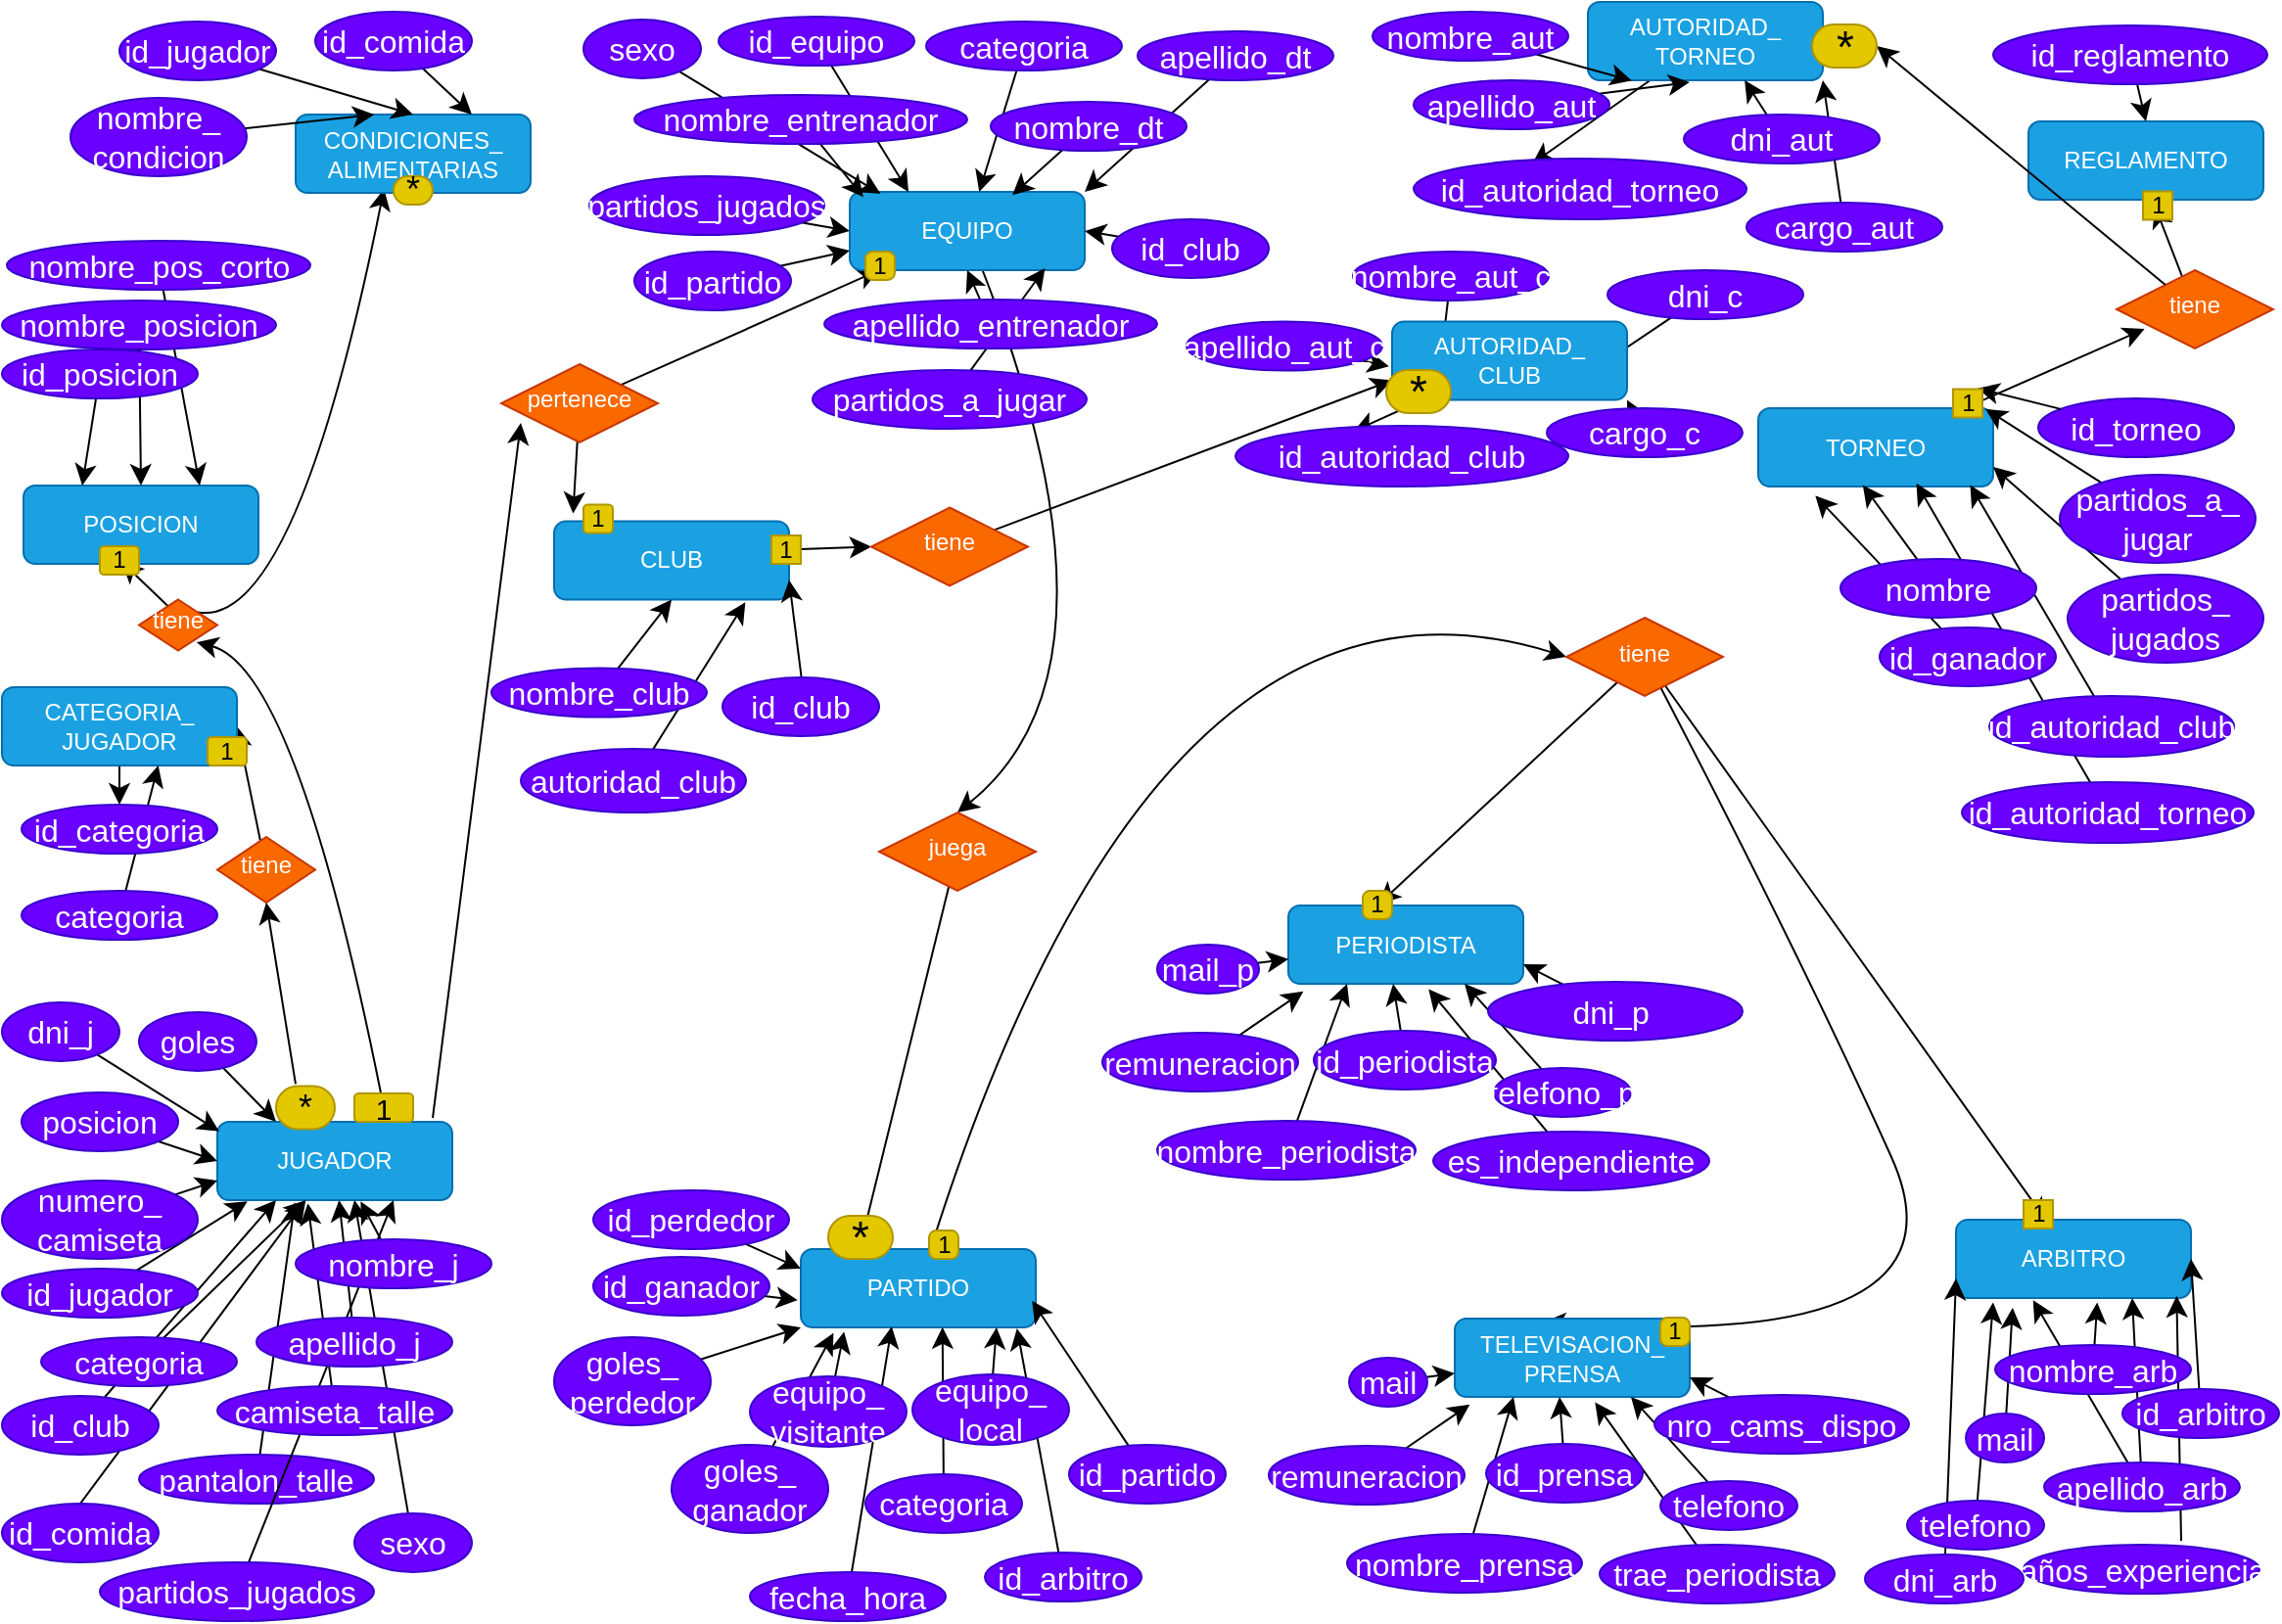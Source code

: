 <mxfile version="21.2.8" type="device">
  <diagram id="C5RBs43oDa-KdzZeNtuy" name="Page-1">
    <mxGraphModel dx="863" dy="587" grid="1" gridSize="10" guides="1" tooltips="1" connect="1" arrows="1" fold="1" page="1" pageScale="1" pageWidth="1169" pageHeight="827" math="0" shadow="0">
      <root>
        <mxCell id="WIyWlLk6GJQsqaUBKTNV-0" />
        <mxCell id="WIyWlLk6GJQsqaUBKTNV-1" parent="WIyWlLk6GJQsqaUBKTNV-0" />
        <mxCell id="sJ1ZpcTcMJj1yfrNuu4c-26" style="edgeStyle=none;curved=1;rounded=0;orthogonalLoop=1;jettySize=auto;html=1;entryX=1;entryY=0.5;entryDx=0;entryDy=0;fontSize=12;startSize=8;endSize=8;" parent="WIyWlLk6GJQsqaUBKTNV-1" source="WIyWlLk6GJQsqaUBKTNV-10" target="sJ1ZpcTcMJj1yfrNuu4c-25" edge="1">
          <mxGeometry relative="1" as="geometry" />
        </mxCell>
        <mxCell id="sJ1ZpcTcMJj1yfrNuu4c-32" style="edgeStyle=none;curved=1;rounded=0;orthogonalLoop=1;jettySize=auto;html=1;fontSize=12;startSize=8;endSize=8;entryX=0.376;entryY=0.949;entryDx=0;entryDy=0;entryPerimeter=0;exitX=1;exitY=0;exitDx=0;exitDy=0;" parent="WIyWlLk6GJQsqaUBKTNV-1" source="JzAl5olY9o-_MMsrC14U-8" target="sJ1ZpcTcMJj1yfrNuu4c-33" edge="1">
          <mxGeometry relative="1" as="geometry">
            <mxPoint x="290" y="380.0" as="targetPoint" />
            <mxPoint x="180" y="240" as="sourcePoint" />
            <Array as="points">
              <mxPoint x="150" y="320" />
            </Array>
          </mxGeometry>
        </mxCell>
        <mxCell id="sJ1ZpcTcMJj1yfrNuu4c-50" style="edgeStyle=none;curved=1;rounded=0;orthogonalLoop=1;jettySize=auto;html=1;fontSize=12;startSize=8;endSize=8;entryX=0.418;entryY=0.972;entryDx=0;entryDy=0;entryPerimeter=0;exitX=0.377;exitY=0.141;exitDx=0;exitDy=0;exitPerimeter=0;" parent="WIyWlLk6GJQsqaUBKTNV-1" source="JzAl5olY9o-_MMsrC14U-8" target="sJ1ZpcTcMJj1yfrNuu4c-51" edge="1">
          <mxGeometry relative="1" as="geometry">
            <mxPoint x="150" y="260" as="targetPoint" />
            <mxPoint x="150" y="267" as="sourcePoint" />
          </mxGeometry>
        </mxCell>
        <mxCell id="WIyWlLk6GJQsqaUBKTNV-10" value="&lt;font color=&quot;#ffffff&quot;&gt;tiene&lt;/font&gt;" style="rhombus;whiteSpace=wrap;html=1;shadow=0;fontFamily=Helvetica;fontSize=12;align=center;strokeWidth=1;spacing=6;spacingTop=-4;fillColor=#fa6800;fontColor=#000000;strokeColor=#C73500;" parent="WIyWlLk6GJQsqaUBKTNV-1" vertex="1">
          <mxGeometry x="110" y="426.5" width="50" height="33.5" as="geometry" />
        </mxCell>
        <mxCell id="sJ1ZpcTcMJj1yfrNuu4c-61" style="edgeStyle=none;curved=1;rounded=0;orthogonalLoop=1;jettySize=auto;html=1;fontSize=12;startSize=8;endSize=8;" parent="WIyWlLk6GJQsqaUBKTNV-1" source="WIyWlLk6GJQsqaUBKTNV-11" edge="1">
          <mxGeometry relative="1" as="geometry">
            <mxPoint x="170" y="572.0" as="targetPoint" />
          </mxGeometry>
        </mxCell>
        <mxCell id="sJ1ZpcTcMJj1yfrNuu4c-62" style="edgeStyle=none;curved=1;rounded=0;orthogonalLoop=1;jettySize=auto;html=1;fontSize=12;startSize=8;endSize=8;entryX=0.125;entryY=0.75;entryDx=0;entryDy=0;entryPerimeter=0;" parent="WIyWlLk6GJQsqaUBKTNV-1" target="sJ1ZpcTcMJj1yfrNuu4c-63" edge="1">
          <mxGeometry relative="1" as="geometry">
            <mxPoint x="300" y="270" as="targetPoint" />
            <mxPoint x="220" y="570" as="sourcePoint" />
          </mxGeometry>
        </mxCell>
        <mxCell id="sJ1ZpcTcMJj1yfrNuu4c-179" style="edgeStyle=none;curved=1;rounded=0;orthogonalLoop=1;jettySize=auto;html=1;entryX=0.5;entryY=1;entryDx=0;entryDy=0;fontSize=12;startSize=8;endSize=8;exitX=0.333;exitY=-0.05;exitDx=0;exitDy=0;exitPerimeter=0;" parent="WIyWlLk6GJQsqaUBKTNV-1" source="JzAl5olY9o-_MMsrC14U-4" target="WIyWlLk6GJQsqaUBKTNV-10" edge="1">
          <mxGeometry relative="1" as="geometry" />
        </mxCell>
        <mxCell id="WIyWlLk6GJQsqaUBKTNV-11" value="JUGADOR" style="rounded=1;whiteSpace=wrap;html=1;fontSize=12;glass=0;strokeWidth=1;shadow=0;fillColor=#1ba1e2;fontColor=#ffffff;strokeColor=#006EAF;" parent="WIyWlLk6GJQsqaUBKTNV-1" vertex="1">
          <mxGeometry x="110" y="572" width="120" height="40" as="geometry" />
        </mxCell>
        <mxCell id="sJ1ZpcTcMJj1yfrNuu4c-1" style="edgeStyle=none;curved=1;rounded=0;orthogonalLoop=1;jettySize=auto;html=1;entryX=0.128;entryY=1.016;entryDx=0;entryDy=0;entryPerimeter=0;fontSize=12;startSize=8;endSize=8;" parent="WIyWlLk6GJQsqaUBKTNV-1" source="sJ1ZpcTcMJj1yfrNuu4c-0" target="WIyWlLk6GJQsqaUBKTNV-11" edge="1">
          <mxGeometry relative="1" as="geometry" />
        </mxCell>
        <mxCell id="sJ1ZpcTcMJj1yfrNuu4c-4" style="edgeStyle=none;curved=1;rounded=0;orthogonalLoop=1;jettySize=auto;html=1;entryX=0.61;entryY=1.016;entryDx=0;entryDy=0;entryPerimeter=0;fontSize=12;startSize=8;endSize=8;" parent="WIyWlLk6GJQsqaUBKTNV-1" source="sJ1ZpcTcMJj1yfrNuu4c-2" target="WIyWlLk6GJQsqaUBKTNV-11" edge="1">
          <mxGeometry relative="1" as="geometry" />
        </mxCell>
        <mxCell id="sJ1ZpcTcMJj1yfrNuu4c-5" style="edgeStyle=none;curved=1;rounded=0;orthogonalLoop=1;jettySize=auto;html=1;fontSize=12;startSize=8;endSize=8;" parent="WIyWlLk6GJQsqaUBKTNV-1" source="sJ1ZpcTcMJj1yfrNuu4c-3" target="WIyWlLk6GJQsqaUBKTNV-11" edge="1">
          <mxGeometry relative="1" as="geometry" />
        </mxCell>
        <mxCell id="sJ1ZpcTcMJj1yfrNuu4c-7" style="edgeStyle=none;curved=1;rounded=0;orthogonalLoop=1;jettySize=auto;html=1;entryX=0.376;entryY=1.002;entryDx=0;entryDy=0;entryPerimeter=0;fontSize=12;startSize=8;endSize=8;" parent="WIyWlLk6GJQsqaUBKTNV-1" source="sJ1ZpcTcMJj1yfrNuu4c-6" target="WIyWlLk6GJQsqaUBKTNV-11" edge="1">
          <mxGeometry relative="1" as="geometry" />
        </mxCell>
        <mxCell id="sJ1ZpcTcMJj1yfrNuu4c-9" style="edgeStyle=none;curved=1;rounded=0;orthogonalLoop=1;jettySize=auto;html=1;entryX=0;entryY=0.75;entryDx=0;entryDy=0;fontSize=12;startSize=8;endSize=8;" parent="WIyWlLk6GJQsqaUBKTNV-1" source="sJ1ZpcTcMJj1yfrNuu4c-8" target="WIyWlLk6GJQsqaUBKTNV-11" edge="1">
          <mxGeometry relative="1" as="geometry" />
        </mxCell>
        <mxCell id="sJ1ZpcTcMJj1yfrNuu4c-8" value="numero_&lt;br&gt;camiseta" style="ellipse;whiteSpace=wrap;html=1;fontSize=16;fillColor=#6a00ff;fontColor=#ffffff;strokeColor=#3700CC;" parent="WIyWlLk6GJQsqaUBKTNV-1" vertex="1">
          <mxGeometry y="602" width="100" height="40" as="geometry" />
        </mxCell>
        <mxCell id="sJ1ZpcTcMJj1yfrNuu4c-11" style="edgeStyle=none;curved=1;rounded=0;orthogonalLoop=1;jettySize=auto;html=1;entryX=0.385;entryY=1.043;entryDx=0;entryDy=0;entryPerimeter=0;fontSize=12;startSize=8;endSize=8;" parent="WIyWlLk6GJQsqaUBKTNV-1" source="sJ1ZpcTcMJj1yfrNuu4c-10" target="WIyWlLk6GJQsqaUBKTNV-11" edge="1">
          <mxGeometry relative="1" as="geometry" />
        </mxCell>
        <mxCell id="sJ1ZpcTcMJj1yfrNuu4c-13" style="edgeStyle=none;curved=1;rounded=0;orthogonalLoop=1;jettySize=auto;html=1;entryX=0.33;entryY=1.029;entryDx=0;entryDy=0;entryPerimeter=0;fontSize=12;startSize=8;endSize=8;" parent="WIyWlLk6GJQsqaUBKTNV-1" source="sJ1ZpcTcMJj1yfrNuu4c-12" target="WIyWlLk6GJQsqaUBKTNV-11" edge="1">
          <mxGeometry relative="1" as="geometry" />
        </mxCell>
        <mxCell id="sJ1ZpcTcMJj1yfrNuu4c-12" value="pantalon_talle" style="ellipse;whiteSpace=wrap;html=1;fontSize=16;fillColor=#6a00ff;fontColor=#ffffff;strokeColor=#3700CC;" parent="WIyWlLk6GJQsqaUBKTNV-1" vertex="1">
          <mxGeometry x="70" y="742" width="120" height="25" as="geometry" />
        </mxCell>
        <mxCell id="sJ1ZpcTcMJj1yfrNuu4c-15" style="edgeStyle=none;curved=1;rounded=0;orthogonalLoop=1;jettySize=auto;html=1;entryX=0.75;entryY=1;entryDx=0;entryDy=0;fontSize=12;startSize=8;endSize=8;" parent="WIyWlLk6GJQsqaUBKTNV-1" source="sJ1ZpcTcMJj1yfrNuu4c-14" target="WIyWlLk6GJQsqaUBKTNV-11" edge="1">
          <mxGeometry relative="1" as="geometry" />
        </mxCell>
        <mxCell id="sJ1ZpcTcMJj1yfrNuu4c-14" value="partidos_jugados" style="ellipse;whiteSpace=wrap;html=1;fontSize=16;fillColor=#6a00ff;fontColor=#ffffff;strokeColor=#3700CC;" parent="WIyWlLk6GJQsqaUBKTNV-1" vertex="1">
          <mxGeometry x="50" y="797" width="140" height="30" as="geometry" />
        </mxCell>
        <mxCell id="sJ1ZpcTcMJj1yfrNuu4c-17" style="edgeStyle=none;curved=1;rounded=0;orthogonalLoop=1;jettySize=auto;html=1;entryX=0.25;entryY=0;entryDx=0;entryDy=0;fontSize=12;startSize=8;endSize=8;" parent="WIyWlLk6GJQsqaUBKTNV-1" source="sJ1ZpcTcMJj1yfrNuu4c-16" target="WIyWlLk6GJQsqaUBKTNV-11" edge="1">
          <mxGeometry relative="1" as="geometry" />
        </mxCell>
        <mxCell id="sJ1ZpcTcMJj1yfrNuu4c-19" style="edgeStyle=none;curved=1;rounded=0;orthogonalLoop=1;jettySize=auto;html=1;entryX=0.008;entryY=0.121;entryDx=0;entryDy=0;entryPerimeter=0;fontSize=12;startSize=8;endSize=8;" parent="WIyWlLk6GJQsqaUBKTNV-1" source="sJ1ZpcTcMJj1yfrNuu4c-18" target="WIyWlLk6GJQsqaUBKTNV-11" edge="1">
          <mxGeometry relative="1" as="geometry" />
        </mxCell>
        <mxCell id="sJ1ZpcTcMJj1yfrNuu4c-18" value="dni_j" style="ellipse;whiteSpace=wrap;html=1;fontSize=16;fillColor=#6a00ff;fontColor=#ffffff;strokeColor=#3700CC;" parent="WIyWlLk6GJQsqaUBKTNV-1" vertex="1">
          <mxGeometry y="511" width="60" height="30" as="geometry" />
        </mxCell>
        <mxCell id="sJ1ZpcTcMJj1yfrNuu4c-22" style="edgeStyle=none;curved=1;rounded=0;orthogonalLoop=1;jettySize=auto;html=1;entryX=0.25;entryY=1;entryDx=0;entryDy=0;fontSize=12;startSize=8;endSize=8;" parent="WIyWlLk6GJQsqaUBKTNV-1" source="sJ1ZpcTcMJj1yfrNuu4c-21" target="WIyWlLk6GJQsqaUBKTNV-11" edge="1">
          <mxGeometry relative="1" as="geometry" />
        </mxCell>
        <mxCell id="sJ1ZpcTcMJj1yfrNuu4c-24" style="edgeStyle=none;curved=1;rounded=0;orthogonalLoop=1;jettySize=auto;html=1;fontSize=12;startSize=8;endSize=8;exitX=0.5;exitY=0;exitDx=0;exitDy=0;" parent="WIyWlLk6GJQsqaUBKTNV-1" source="sJ1ZpcTcMJj1yfrNuu4c-23" target="WIyWlLk6GJQsqaUBKTNV-11" edge="1">
          <mxGeometry relative="1" as="geometry">
            <mxPoint x="41.482" y="752.631" as="sourcePoint" />
          </mxGeometry>
        </mxCell>
        <mxCell id="sJ1ZpcTcMJj1yfrNuu4c-23" value="id_comida" style="ellipse;whiteSpace=wrap;html=1;fontSize=16;fillColor=#6a00ff;fontColor=#ffffff;strokeColor=#3700CC;" parent="WIyWlLk6GJQsqaUBKTNV-1" vertex="1">
          <mxGeometry y="767" width="80" height="30" as="geometry" />
        </mxCell>
        <mxCell id="sJ1ZpcTcMJj1yfrNuu4c-6" value="categoria" style="ellipse;whiteSpace=wrap;html=1;fontSize=16;fillColor=#6a00ff;fontColor=#ffffff;strokeColor=#3700CC;" parent="WIyWlLk6GJQsqaUBKTNV-1" vertex="1">
          <mxGeometry x="20" y="682" width="100" height="25" as="geometry" />
        </mxCell>
        <mxCell id="sJ1ZpcTcMJj1yfrNuu4c-0" value="id_jugador" style="ellipse;whiteSpace=wrap;html=1;fontSize=16;fillColor=#6a00ff;fontColor=#ffffff;strokeColor=#3700CC;" parent="WIyWlLk6GJQsqaUBKTNV-1" vertex="1">
          <mxGeometry y="647" width="100" height="25" as="geometry" />
        </mxCell>
        <mxCell id="sJ1ZpcTcMJj1yfrNuu4c-21" value="id_club" style="ellipse;whiteSpace=wrap;html=1;fontSize=16;fillColor=#6a00ff;fontColor=#ffffff;strokeColor=#3700CC;" parent="WIyWlLk6GJQsqaUBKTNV-1" vertex="1">
          <mxGeometry y="712" width="80" height="30" as="geometry" />
        </mxCell>
        <mxCell id="sJ1ZpcTcMJj1yfrNuu4c-16" value="goles" style="ellipse;whiteSpace=wrap;html=1;fontSize=16;fillColor=#6a00ff;fontColor=#ffffff;strokeColor=#3700CC;" parent="WIyWlLk6GJQsqaUBKTNV-1" vertex="1">
          <mxGeometry x="70" y="516" width="60" height="30" as="geometry" />
        </mxCell>
        <mxCell id="sJ1ZpcTcMJj1yfrNuu4c-35" style="edgeStyle=none;curved=1;rounded=0;orthogonalLoop=1;jettySize=auto;html=1;entryX=0;entryY=0.5;entryDx=0;entryDy=0;fontSize=12;startSize=8;endSize=8;" parent="WIyWlLk6GJQsqaUBKTNV-1" source="sJ1ZpcTcMJj1yfrNuu4c-20" target="WIyWlLk6GJQsqaUBKTNV-11" edge="1">
          <mxGeometry relative="1" as="geometry" />
        </mxCell>
        <mxCell id="sJ1ZpcTcMJj1yfrNuu4c-20" value="posicion" style="ellipse;whiteSpace=wrap;html=1;fontSize=16;fillColor=#6a00ff;fontColor=#ffffff;strokeColor=#3700CC;" parent="WIyWlLk6GJQsqaUBKTNV-1" vertex="1">
          <mxGeometry x="10" y="557" width="80" height="30" as="geometry" />
        </mxCell>
        <mxCell id="sJ1ZpcTcMJj1yfrNuu4c-28" style="edgeStyle=none;curved=1;rounded=0;orthogonalLoop=1;jettySize=auto;html=1;fontSize=12;startSize=8;endSize=8;" parent="WIyWlLk6GJQsqaUBKTNV-1" source="sJ1ZpcTcMJj1yfrNuu4c-25" target="sJ1ZpcTcMJj1yfrNuu4c-27" edge="1">
          <mxGeometry relative="1" as="geometry" />
        </mxCell>
        <mxCell id="sJ1ZpcTcMJj1yfrNuu4c-25" value="CATEGORIA_&lt;br&gt;JUGADOR" style="rounded=1;whiteSpace=wrap;html=1;fontSize=12;glass=0;strokeWidth=1;shadow=0;fillColor=#1ba1e2;fontColor=#ffffff;strokeColor=#006EAF;" parent="WIyWlLk6GJQsqaUBKTNV-1" vertex="1">
          <mxGeometry y="350" width="120" height="40" as="geometry" />
        </mxCell>
        <mxCell id="sJ1ZpcTcMJj1yfrNuu4c-31" style="edgeStyle=none;curved=1;rounded=0;orthogonalLoop=1;jettySize=auto;html=1;entryX=0.665;entryY=0.999;entryDx=0;entryDy=0;entryPerimeter=0;fontSize=12;startSize=8;endSize=8;" parent="WIyWlLk6GJQsqaUBKTNV-1" source="sJ1ZpcTcMJj1yfrNuu4c-29" target="sJ1ZpcTcMJj1yfrNuu4c-25" edge="1">
          <mxGeometry relative="1" as="geometry" />
        </mxCell>
        <mxCell id="sJ1ZpcTcMJj1yfrNuu4c-29" value="categoria" style="ellipse;whiteSpace=wrap;html=1;fontSize=16;fillColor=#6a00ff;fontColor=#ffffff;strokeColor=#3700CC;" parent="WIyWlLk6GJQsqaUBKTNV-1" vertex="1">
          <mxGeometry x="10" y="454" width="100" height="25" as="geometry" />
        </mxCell>
        <mxCell id="sJ1ZpcTcMJj1yfrNuu4c-27" value="id_categoria" style="ellipse;whiteSpace=wrap;html=1;fontSize=16;fillColor=#6a00ff;fontColor=#ffffff;strokeColor=#3700CC;" parent="WIyWlLk6GJQsqaUBKTNV-1" vertex="1">
          <mxGeometry x="10" y="410" width="100" height="25" as="geometry" />
        </mxCell>
        <mxCell id="sJ1ZpcTcMJj1yfrNuu4c-33" value="CONDICIONES_&lt;br&gt;ALIMENTARIAS" style="rounded=1;whiteSpace=wrap;html=1;fontSize=12;glass=0;strokeWidth=1;shadow=0;fillColor=#1ba1e2;fontColor=#ffffff;strokeColor=#006EAF;" parent="WIyWlLk6GJQsqaUBKTNV-1" vertex="1">
          <mxGeometry x="150" y="57.5" width="120" height="40" as="geometry" />
        </mxCell>
        <mxCell id="sJ1ZpcTcMJj1yfrNuu4c-37" style="edgeStyle=none;curved=1;rounded=0;orthogonalLoop=1;jettySize=auto;html=1;entryX=0.75;entryY=0;entryDx=0;entryDy=0;fontSize=12;startSize=8;endSize=8;" parent="WIyWlLk6GJQsqaUBKTNV-1" source="sJ1ZpcTcMJj1yfrNuu4c-36" target="sJ1ZpcTcMJj1yfrNuu4c-33" edge="1">
          <mxGeometry relative="1" as="geometry" />
        </mxCell>
        <mxCell id="sJ1ZpcTcMJj1yfrNuu4c-36" value="id_comida" style="ellipse;whiteSpace=wrap;html=1;fontSize=16;fillColor=#6a00ff;fontColor=#ffffff;strokeColor=#3700CC;" parent="WIyWlLk6GJQsqaUBKTNV-1" vertex="1">
          <mxGeometry x="160" y="5" width="80" height="30" as="geometry" />
        </mxCell>
        <mxCell id="sJ1ZpcTcMJj1yfrNuu4c-39" style="edgeStyle=none;curved=1;rounded=0;orthogonalLoop=1;jettySize=auto;html=1;entryX=0.5;entryY=0;entryDx=0;entryDy=0;fontSize=12;startSize=8;endSize=8;" parent="WIyWlLk6GJQsqaUBKTNV-1" source="sJ1ZpcTcMJj1yfrNuu4c-38" target="sJ1ZpcTcMJj1yfrNuu4c-33" edge="1">
          <mxGeometry relative="1" as="geometry" />
        </mxCell>
        <mxCell id="sJ1ZpcTcMJj1yfrNuu4c-41" style="edgeStyle=none;curved=1;rounded=0;orthogonalLoop=1;jettySize=auto;html=1;entryX=0.334;entryY=0.001;entryDx=0;entryDy=0;entryPerimeter=0;fontSize=12;startSize=8;endSize=8;" parent="WIyWlLk6GJQsqaUBKTNV-1" source="sJ1ZpcTcMJj1yfrNuu4c-40" target="sJ1ZpcTcMJj1yfrNuu4c-33" edge="1">
          <mxGeometry relative="1" as="geometry" />
        </mxCell>
        <mxCell id="sJ1ZpcTcMJj1yfrNuu4c-40" value="nombre_&lt;br&gt;condicion" style="ellipse;whiteSpace=wrap;html=1;fontSize=16;fillColor=#6a00ff;fontColor=#ffffff;strokeColor=#3700CC;" parent="WIyWlLk6GJQsqaUBKTNV-1" vertex="1">
          <mxGeometry x="35" y="49" width="90" height="40" as="geometry" />
        </mxCell>
        <mxCell id="sJ1ZpcTcMJj1yfrNuu4c-51" value="POSICION" style="rounded=1;whiteSpace=wrap;html=1;fontSize=12;glass=0;strokeWidth=1;shadow=0;fillColor=#1ba1e2;fontColor=#ffffff;strokeColor=#006EAF;" parent="WIyWlLk6GJQsqaUBKTNV-1" vertex="1">
          <mxGeometry x="11" y="247" width="120" height="40" as="geometry" />
        </mxCell>
        <mxCell id="sJ1ZpcTcMJj1yfrNuu4c-52" style="edgeStyle=none;curved=1;rounded=0;orthogonalLoop=1;jettySize=auto;html=1;exitX=0.5;exitY=1;exitDx=0;exitDy=0;fontSize=12;startSize=8;endSize=8;" parent="WIyWlLk6GJQsqaUBKTNV-1" source="sJ1ZpcTcMJj1yfrNuu4c-29" target="sJ1ZpcTcMJj1yfrNuu4c-29" edge="1">
          <mxGeometry relative="1" as="geometry" />
        </mxCell>
        <mxCell id="sJ1ZpcTcMJj1yfrNuu4c-53" style="edgeStyle=none;curved=1;rounded=0;orthogonalLoop=1;jettySize=auto;html=1;exitX=0.5;exitY=1;exitDx=0;exitDy=0;fontSize=12;startSize=8;endSize=8;" parent="WIyWlLk6GJQsqaUBKTNV-1" edge="1">
          <mxGeometry relative="1" as="geometry">
            <mxPoint x="80" y="225" as="sourcePoint" />
            <mxPoint x="80" y="225" as="targetPoint" />
          </mxGeometry>
        </mxCell>
        <mxCell id="sJ1ZpcTcMJj1yfrNuu4c-58" style="edgeStyle=none;curved=1;rounded=0;orthogonalLoop=1;jettySize=auto;html=1;entryX=0.75;entryY=0;entryDx=0;entryDy=0;fontSize=12;startSize=8;endSize=8;" parent="WIyWlLk6GJQsqaUBKTNV-1" source="sJ1ZpcTcMJj1yfrNuu4c-56" target="sJ1ZpcTcMJj1yfrNuu4c-51" edge="1">
          <mxGeometry relative="1" as="geometry" />
        </mxCell>
        <mxCell id="sJ1ZpcTcMJj1yfrNuu4c-60" style="edgeStyle=none;curved=1;rounded=0;orthogonalLoop=1;jettySize=auto;html=1;entryX=0.25;entryY=0;entryDx=0;entryDy=0;fontSize=12;startSize=8;endSize=8;" parent="WIyWlLk6GJQsqaUBKTNV-1" source="sJ1ZpcTcMJj1yfrNuu4c-54" target="sJ1ZpcTcMJj1yfrNuu4c-51" edge="1">
          <mxGeometry relative="1" as="geometry" />
        </mxCell>
        <mxCell id="sJ1ZpcTcMJj1yfrNuu4c-59" value="nombre_posicion" style="ellipse;whiteSpace=wrap;html=1;fontSize=16;fillColor=#6a00ff;fontColor=#ffffff;strokeColor=#3700CC;" parent="WIyWlLk6GJQsqaUBKTNV-1" vertex="1">
          <mxGeometry y="152.5" width="140" height="25" as="geometry" />
        </mxCell>
        <mxCell id="sJ1ZpcTcMJj1yfrNuu4c-56" value="nombre_pos_corto" style="ellipse;whiteSpace=wrap;html=1;fontSize=16;fillColor=#6a00ff;fontColor=#ffffff;strokeColor=#3700CC;" parent="WIyWlLk6GJQsqaUBKTNV-1" vertex="1">
          <mxGeometry x="2.5" y="122" width="155" height="25" as="geometry" />
        </mxCell>
        <mxCell id="sJ1ZpcTcMJj1yfrNuu4c-71" style="edgeStyle=none;curved=1;rounded=0;orthogonalLoop=1;jettySize=auto;html=1;entryX=0.081;entryY=-0.1;entryDx=0;entryDy=0;entryPerimeter=0;fontSize=12;startSize=8;endSize=8;" parent="WIyWlLk6GJQsqaUBKTNV-1" source="sJ1ZpcTcMJj1yfrNuu4c-63" target="sJ1ZpcTcMJj1yfrNuu4c-64" edge="1">
          <mxGeometry relative="1" as="geometry" />
        </mxCell>
        <mxCell id="sJ1ZpcTcMJj1yfrNuu4c-73" style="edgeStyle=none;curved=1;rounded=0;orthogonalLoop=1;jettySize=auto;html=1;fontSize=12;startSize=8;endSize=8;" parent="WIyWlLk6GJQsqaUBKTNV-1" source="sJ1ZpcTcMJj1yfrNuu4c-63" target="sJ1ZpcTcMJj1yfrNuu4c-72" edge="1">
          <mxGeometry relative="1" as="geometry" />
        </mxCell>
        <mxCell id="sJ1ZpcTcMJj1yfrNuu4c-63" value="&lt;font color=&quot;#ffffff&quot;&gt;pertenece&lt;/font&gt;" style="rhombus;whiteSpace=wrap;html=1;shadow=0;fontFamily=Helvetica;fontSize=12;align=center;strokeWidth=1;spacing=6;spacingTop=-4;fillColor=#fa6800;fontColor=#000000;strokeColor=#C73500;" parent="WIyWlLk6GJQsqaUBKTNV-1" vertex="1">
          <mxGeometry x="255" y="185" width="80" height="40" as="geometry" />
        </mxCell>
        <mxCell id="sJ1ZpcTcMJj1yfrNuu4c-208" style="edgeStyle=none;curved=1;rounded=0;orthogonalLoop=1;jettySize=auto;html=1;entryX=0;entryY=0.5;entryDx=0;entryDy=0;fontSize=12;startSize=8;endSize=8;" parent="WIyWlLk6GJQsqaUBKTNV-1" source="JzAl5olY9o-_MMsrC14U-20" edge="1" target="sJ1ZpcTcMJj1yfrNuu4c-207">
          <mxGeometry relative="1" as="geometry">
            <mxPoint x="431.0" y="278.5" as="targetPoint" />
          </mxGeometry>
        </mxCell>
        <mxCell id="sJ1ZpcTcMJj1yfrNuu4c-64" value="CLUB" style="rounded=1;whiteSpace=wrap;html=1;fontSize=12;glass=0;strokeWidth=1;shadow=0;fillColor=#1ba1e2;fontColor=#ffffff;strokeColor=#006EAF;" parent="WIyWlLk6GJQsqaUBKTNV-1" vertex="1">
          <mxGeometry x="282" y="265.25" width="120" height="40" as="geometry" />
        </mxCell>
        <mxCell id="sJ1ZpcTcMJj1yfrNuu4c-66" style="edgeStyle=none;curved=1;rounded=0;orthogonalLoop=1;jettySize=auto;html=1;entryX=1;entryY=0.75;entryDx=0;entryDy=0;fontSize=12;startSize=8;endSize=8;" parent="WIyWlLk6GJQsqaUBKTNV-1" target="sJ1ZpcTcMJj1yfrNuu4c-64" edge="1">
          <mxGeometry relative="1" as="geometry">
            <mxPoint x="408.365" y="345.263" as="sourcePoint" />
          </mxGeometry>
        </mxCell>
        <mxCell id="sJ1ZpcTcMJj1yfrNuu4c-68" style="edgeStyle=none;curved=1;rounded=0;orthogonalLoop=1;jettySize=auto;html=1;entryX=0.5;entryY=1;entryDx=0;entryDy=0;fontSize=12;startSize=8;endSize=8;" parent="WIyWlLk6GJQsqaUBKTNV-1" source="sJ1ZpcTcMJj1yfrNuu4c-67" target="sJ1ZpcTcMJj1yfrNuu4c-64" edge="1">
          <mxGeometry relative="1" as="geometry" />
        </mxCell>
        <mxCell id="sJ1ZpcTcMJj1yfrNuu4c-70" style="edgeStyle=none;curved=1;rounded=0;orthogonalLoop=1;jettySize=auto;html=1;entryX=0.814;entryY=1.033;entryDx=0;entryDy=0;entryPerimeter=0;fontSize=12;startSize=8;endSize=8;" parent="WIyWlLk6GJQsqaUBKTNV-1" source="sJ1ZpcTcMJj1yfrNuu4c-69" target="sJ1ZpcTcMJj1yfrNuu4c-64" edge="1">
          <mxGeometry relative="1" as="geometry" />
        </mxCell>
        <mxCell id="sJ1ZpcTcMJj1yfrNuu4c-69" value="autoridad_club" style="ellipse;whiteSpace=wrap;html=1;fontSize=16;fillColor=#6a00ff;fontColor=#ffffff;strokeColor=#3700CC;" parent="WIyWlLk6GJQsqaUBKTNV-1" vertex="1">
          <mxGeometry x="265" y="381.5" width="115" height="32.5" as="geometry" />
        </mxCell>
        <mxCell id="sJ1ZpcTcMJj1yfrNuu4c-99" style="edgeStyle=none;curved=1;rounded=0;orthogonalLoop=1;jettySize=auto;html=1;fontSize=12;startSize=8;endSize=8;entryX=0.5;entryY=0;entryDx=0;entryDy=0;" parent="WIyWlLk6GJQsqaUBKTNV-1" source="sJ1ZpcTcMJj1yfrNuu4c-72" target="sJ1ZpcTcMJj1yfrNuu4c-100" edge="1">
          <mxGeometry relative="1" as="geometry">
            <mxPoint x="620" y="270" as="targetPoint" />
            <Array as="points">
              <mxPoint x="580" y="340" />
            </Array>
          </mxGeometry>
        </mxCell>
        <mxCell id="sJ1ZpcTcMJj1yfrNuu4c-72" value="EQUIPO" style="rounded=1;whiteSpace=wrap;html=1;fontSize=12;glass=0;strokeWidth=1;shadow=0;fillColor=#1ba1e2;fontColor=#ffffff;strokeColor=#006EAF;" parent="WIyWlLk6GJQsqaUBKTNV-1" vertex="1">
          <mxGeometry x="433" y="97" width="120" height="40" as="geometry" />
        </mxCell>
        <mxCell id="sJ1ZpcTcMJj1yfrNuu4c-75" style="edgeStyle=none;curved=1;rounded=0;orthogonalLoop=1;jettySize=auto;html=1;entryX=0.25;entryY=0;entryDx=0;entryDy=0;fontSize=12;startSize=8;endSize=8;" parent="WIyWlLk6GJQsqaUBKTNV-1" source="sJ1ZpcTcMJj1yfrNuu4c-74" target="sJ1ZpcTcMJj1yfrNuu4c-72" edge="1">
          <mxGeometry relative="1" as="geometry" />
        </mxCell>
        <mxCell id="sJ1ZpcTcMJj1yfrNuu4c-74" value="id_equipo" style="ellipse;whiteSpace=wrap;html=1;fontSize=16;fillColor=#6a00ff;fontColor=#ffffff;strokeColor=#3700CC;" parent="WIyWlLk6GJQsqaUBKTNV-1" vertex="1">
          <mxGeometry x="366" y="7.5" width="100" height="25" as="geometry" />
        </mxCell>
        <mxCell id="sJ1ZpcTcMJj1yfrNuu4c-77" style="edgeStyle=none;curved=1;rounded=0;orthogonalLoop=1;jettySize=auto;html=1;fontSize=12;startSize=8;endSize=8;" parent="WIyWlLk6GJQsqaUBKTNV-1" source="sJ1ZpcTcMJj1yfrNuu4c-76" target="sJ1ZpcTcMJj1yfrNuu4c-72" edge="1">
          <mxGeometry relative="1" as="geometry" />
        </mxCell>
        <mxCell id="sJ1ZpcTcMJj1yfrNuu4c-76" value="categoria" style="ellipse;whiteSpace=wrap;html=1;fontSize=16;fillColor=#6a00ff;fontColor=#ffffff;strokeColor=#3700CC;" parent="WIyWlLk6GJQsqaUBKTNV-1" vertex="1">
          <mxGeometry x="472" y="10" width="100" height="25" as="geometry" />
        </mxCell>
        <mxCell id="sJ1ZpcTcMJj1yfrNuu4c-79" style="edgeStyle=none;curved=1;rounded=0;orthogonalLoop=1;jettySize=auto;html=1;entryX=0.692;entryY=0.042;entryDx=0;entryDy=0;entryPerimeter=0;fontSize=12;startSize=8;endSize=8;" parent="WIyWlLk6GJQsqaUBKTNV-1" source="sJ1ZpcTcMJj1yfrNuu4c-78" target="sJ1ZpcTcMJj1yfrNuu4c-72" edge="1">
          <mxGeometry relative="1" as="geometry" />
        </mxCell>
        <mxCell id="sJ1ZpcTcMJj1yfrNuu4c-81" style="edgeStyle=none;curved=1;rounded=0;orthogonalLoop=1;jettySize=auto;html=1;entryX=1;entryY=0;entryDx=0;entryDy=0;fontSize=12;startSize=8;endSize=8;" parent="WIyWlLk6GJQsqaUBKTNV-1" source="sJ1ZpcTcMJj1yfrNuu4c-80" target="sJ1ZpcTcMJj1yfrNuu4c-72" edge="1">
          <mxGeometry relative="1" as="geometry" />
        </mxCell>
        <mxCell id="sJ1ZpcTcMJj1yfrNuu4c-80" value="apellido_dt" style="ellipse;whiteSpace=wrap;html=1;fontSize=16;fillColor=#6a00ff;fontColor=#ffffff;strokeColor=#3700CC;" parent="WIyWlLk6GJQsqaUBKTNV-1" vertex="1">
          <mxGeometry x="580" y="15" width="100" height="25" as="geometry" />
        </mxCell>
        <mxCell id="sJ1ZpcTcMJj1yfrNuu4c-83" style="edgeStyle=none;curved=1;rounded=0;orthogonalLoop=1;jettySize=auto;html=1;entryX=0.058;entryY=0.067;entryDx=0;entryDy=0;fontSize=12;startSize=8;endSize=8;entryPerimeter=0;" parent="WIyWlLk6GJQsqaUBKTNV-1" source="sJ1ZpcTcMJj1yfrNuu4c-82" target="sJ1ZpcTcMJj1yfrNuu4c-72" edge="1">
          <mxGeometry relative="1" as="geometry" />
        </mxCell>
        <mxCell id="sJ1ZpcTcMJj1yfrNuu4c-85" style="edgeStyle=none;curved=1;rounded=0;orthogonalLoop=1;jettySize=auto;html=1;entryX=0.5;entryY=1;entryDx=0;entryDy=0;fontSize=12;startSize=8;endSize=8;" parent="WIyWlLk6GJQsqaUBKTNV-1" source="sJ1ZpcTcMJj1yfrNuu4c-84" target="sJ1ZpcTcMJj1yfrNuu4c-72" edge="1">
          <mxGeometry relative="1" as="geometry" />
        </mxCell>
        <mxCell id="sJ1ZpcTcMJj1yfrNuu4c-87" style="edgeStyle=none;curved=1;rounded=0;orthogonalLoop=1;jettySize=auto;html=1;entryX=0;entryY=0.5;entryDx=0;entryDy=0;fontSize=12;startSize=8;endSize=8;" parent="WIyWlLk6GJQsqaUBKTNV-1" source="sJ1ZpcTcMJj1yfrNuu4c-86" target="sJ1ZpcTcMJj1yfrNuu4c-72" edge="1">
          <mxGeometry relative="1" as="geometry" />
        </mxCell>
        <mxCell id="sJ1ZpcTcMJj1yfrNuu4c-86" value="partidos_jugados" style="ellipse;whiteSpace=wrap;html=1;fontSize=16;fillColor=#6a00ff;fontColor=#ffffff;strokeColor=#3700CC;" parent="WIyWlLk6GJQsqaUBKTNV-1" vertex="1">
          <mxGeometry x="300" y="89" width="120" height="30" as="geometry" />
        </mxCell>
        <mxCell id="sJ1ZpcTcMJj1yfrNuu4c-89" style="edgeStyle=none;curved=1;rounded=0;orthogonalLoop=1;jettySize=auto;html=1;entryX=0.831;entryY=0.975;entryDx=0;entryDy=0;entryPerimeter=0;fontSize=12;startSize=8;endSize=8;" parent="WIyWlLk6GJQsqaUBKTNV-1" source="sJ1ZpcTcMJj1yfrNuu4c-88" target="sJ1ZpcTcMJj1yfrNuu4c-72" edge="1">
          <mxGeometry relative="1" as="geometry" />
        </mxCell>
        <mxCell id="sJ1ZpcTcMJj1yfrNuu4c-88" value="partidos_a_jugar" style="ellipse;whiteSpace=wrap;html=1;fontSize=16;fillColor=#6a00ff;fontColor=#ffffff;strokeColor=#3700CC;" parent="WIyWlLk6GJQsqaUBKTNV-1" vertex="1">
          <mxGeometry x="414" y="188" width="140" height="30" as="geometry" />
        </mxCell>
        <mxCell id="sJ1ZpcTcMJj1yfrNuu4c-91" style="edgeStyle=none;curved=1;rounded=0;orthogonalLoop=1;jettySize=auto;html=1;fontSize=12;startSize=8;endSize=8;" parent="WIyWlLk6GJQsqaUBKTNV-1" source="sJ1ZpcTcMJj1yfrNuu4c-90" edge="1">
          <mxGeometry relative="1" as="geometry">
            <mxPoint x="180" y="612" as="targetPoint" />
          </mxGeometry>
        </mxCell>
        <mxCell id="sJ1ZpcTcMJj1yfrNuu4c-90" value="sexo" style="ellipse;whiteSpace=wrap;html=1;fontSize=16;fillColor=#6a00ff;fontColor=#ffffff;strokeColor=#3700CC;" parent="WIyWlLk6GJQsqaUBKTNV-1" vertex="1">
          <mxGeometry x="180" y="772" width="60" height="30" as="geometry" />
        </mxCell>
        <mxCell id="sJ1ZpcTcMJj1yfrNuu4c-10" value="camiseta_talle" style="ellipse;whiteSpace=wrap;html=1;fontSize=16;fillColor=#6a00ff;fontColor=#ffffff;strokeColor=#3700CC;" parent="WIyWlLk6GJQsqaUBKTNV-1" vertex="1">
          <mxGeometry x="110" y="707" width="120" height="25" as="geometry" />
        </mxCell>
        <mxCell id="sJ1ZpcTcMJj1yfrNuu4c-3" value="apellido_j" style="ellipse;whiteSpace=wrap;html=1;fontSize=16;fillColor=#6a00ff;fontColor=#ffffff;strokeColor=#3700CC;" parent="WIyWlLk6GJQsqaUBKTNV-1" vertex="1">
          <mxGeometry x="130" y="672" width="100" height="25" as="geometry" />
        </mxCell>
        <mxCell id="sJ1ZpcTcMJj1yfrNuu4c-2" value="nombre_j" style="ellipse;whiteSpace=wrap;html=1;fontSize=16;fillColor=#6a00ff;fontColor=#ffffff;strokeColor=#3700CC;" parent="WIyWlLk6GJQsqaUBKTNV-1" vertex="1">
          <mxGeometry x="150" y="632" width="100" height="25" as="geometry" />
        </mxCell>
        <mxCell id="sJ1ZpcTcMJj1yfrNuu4c-93" style="edgeStyle=none;curved=1;rounded=0;orthogonalLoop=1;jettySize=auto;html=1;entryX=0.131;entryY=0.025;entryDx=0;entryDy=0;entryPerimeter=0;fontSize=12;startSize=8;endSize=8;" parent="WIyWlLk6GJQsqaUBKTNV-1" source="sJ1ZpcTcMJj1yfrNuu4c-92" target="sJ1ZpcTcMJj1yfrNuu4c-72" edge="1">
          <mxGeometry relative="1" as="geometry" />
        </mxCell>
        <mxCell id="sJ1ZpcTcMJj1yfrNuu4c-92" value="sexo" style="ellipse;whiteSpace=wrap;html=1;fontSize=16;fillColor=#6a00ff;fontColor=#ffffff;strokeColor=#3700CC;" parent="WIyWlLk6GJQsqaUBKTNV-1" vertex="1">
          <mxGeometry x="297" y="9" width="60" height="30" as="geometry" />
        </mxCell>
        <mxCell id="sJ1ZpcTcMJj1yfrNuu4c-95" style="edgeStyle=none;curved=1;rounded=0;orthogonalLoop=1;jettySize=auto;html=1;entryX=1;entryY=0.5;entryDx=0;entryDy=0;fontSize=12;startSize=8;endSize=8;" parent="WIyWlLk6GJQsqaUBKTNV-1" source="sJ1ZpcTcMJj1yfrNuu4c-94" target="sJ1ZpcTcMJj1yfrNuu4c-72" edge="1">
          <mxGeometry relative="1" as="geometry" />
        </mxCell>
        <mxCell id="sJ1ZpcTcMJj1yfrNuu4c-94" value="id_club" style="ellipse;whiteSpace=wrap;html=1;fontSize=16;fillColor=#6a00ff;fontColor=#ffffff;strokeColor=#3700CC;" parent="WIyWlLk6GJQsqaUBKTNV-1" vertex="1">
          <mxGeometry x="567" y="111" width="80" height="30" as="geometry" />
        </mxCell>
        <mxCell id="sJ1ZpcTcMJj1yfrNuu4c-96" style="edgeStyle=none;curved=1;rounded=0;orthogonalLoop=1;jettySize=auto;html=1;exitX=0.5;exitY=1;exitDx=0;exitDy=0;fontSize=12;startSize=8;endSize=8;" parent="WIyWlLk6GJQsqaUBKTNV-1" source="sJ1ZpcTcMJj1yfrNuu4c-76" target="sJ1ZpcTcMJj1yfrNuu4c-76" edge="1">
          <mxGeometry relative="1" as="geometry" />
        </mxCell>
        <mxCell id="sJ1ZpcTcMJj1yfrNuu4c-38" value="id_jugador" style="ellipse;whiteSpace=wrap;html=1;fontSize=16;fillColor=#6a00ff;fontColor=#ffffff;strokeColor=#3700CC;" parent="WIyWlLk6GJQsqaUBKTNV-1" vertex="1">
          <mxGeometry x="60" y="10" width="80" height="30" as="geometry" />
        </mxCell>
        <mxCell id="sJ1ZpcTcMJj1yfrNuu4c-103" style="edgeStyle=none;curved=1;rounded=0;orthogonalLoop=1;jettySize=auto;html=1;entryX=0.25;entryY=0;entryDx=0;entryDy=0;fontSize=12;startSize=8;endSize=8;" parent="WIyWlLk6GJQsqaUBKTNV-1" source="sJ1ZpcTcMJj1yfrNuu4c-100" target="sJ1ZpcTcMJj1yfrNuu4c-101" edge="1">
          <mxGeometry relative="1" as="geometry" />
        </mxCell>
        <mxCell id="sJ1ZpcTcMJj1yfrNuu4c-100" value="&lt;font color=&quot;#ffffff&quot;&gt;juega&lt;/font&gt;" style="rhombus;whiteSpace=wrap;html=1;shadow=0;fontFamily=Helvetica;fontSize=12;align=center;strokeWidth=1;spacing=6;spacingTop=-4;fillColor=#fa6800;fontColor=#000000;strokeColor=#C73500;" parent="WIyWlLk6GJQsqaUBKTNV-1" vertex="1">
          <mxGeometry x="448" y="414" width="80" height="40" as="geometry" />
        </mxCell>
        <mxCell id="sJ1ZpcTcMJj1yfrNuu4c-170" style="edgeStyle=none;curved=1;rounded=0;orthogonalLoop=1;jettySize=auto;html=1;entryX=0;entryY=0.5;entryDx=0;entryDy=0;fontSize=12;startSize=8;endSize=8;" parent="WIyWlLk6GJQsqaUBKTNV-1" source="sJ1ZpcTcMJj1yfrNuu4c-101" target="sJ1ZpcTcMJj1yfrNuu4c-151" edge="1">
          <mxGeometry relative="1" as="geometry">
            <Array as="points">
              <mxPoint x="590" y="270" />
            </Array>
          </mxGeometry>
        </mxCell>
        <mxCell id="sJ1ZpcTcMJj1yfrNuu4c-101" value="PARTIDO" style="rounded=1;whiteSpace=wrap;html=1;fontSize=12;glass=0;strokeWidth=1;shadow=0;fillColor=#1ba1e2;fontColor=#ffffff;strokeColor=#006EAF;" parent="WIyWlLk6GJQsqaUBKTNV-1" vertex="1">
          <mxGeometry x="408" y="637" width="120" height="40" as="geometry" />
        </mxCell>
        <mxCell id="sJ1ZpcTcMJj1yfrNuu4c-105" style="edgeStyle=none;curved=1;rounded=0;orthogonalLoop=1;jettySize=auto;html=1;entryX=0;entryY=0.75;entryDx=0;entryDy=0;fontSize=12;startSize=8;endSize=8;" parent="WIyWlLk6GJQsqaUBKTNV-1" source="sJ1ZpcTcMJj1yfrNuu4c-104" target="sJ1ZpcTcMJj1yfrNuu4c-72" edge="1">
          <mxGeometry relative="1" as="geometry" />
        </mxCell>
        <mxCell id="sJ1ZpcTcMJj1yfrNuu4c-104" value="id_partido" style="ellipse;whiteSpace=wrap;html=1;fontSize=16;fillColor=#6a00ff;fontColor=#ffffff;strokeColor=#3700CC;" parent="WIyWlLk6GJQsqaUBKTNV-1" vertex="1">
          <mxGeometry x="323" y="127.5" width="80" height="30" as="geometry" />
        </mxCell>
        <mxCell id="sJ1ZpcTcMJj1yfrNuu4c-109" style="edgeStyle=none;curved=1;rounded=0;orthogonalLoop=1;jettySize=auto;html=1;fontSize=12;startSize=8;endSize=8;entryX=0.984;entryY=0.661;entryDx=0;entryDy=0;entryPerimeter=0;" parent="WIyWlLk6GJQsqaUBKTNV-1" source="sJ1ZpcTcMJj1yfrNuu4c-106" target="sJ1ZpcTcMJj1yfrNuu4c-101" edge="1">
          <mxGeometry relative="1" as="geometry">
            <mxPoint x="552" y="622" as="targetPoint" />
          </mxGeometry>
        </mxCell>
        <mxCell id="sJ1ZpcTcMJj1yfrNuu4c-106" value="id_partido" style="ellipse;whiteSpace=wrap;html=1;fontSize=16;fillColor=#6a00ff;fontColor=#ffffff;strokeColor=#3700CC;" parent="WIyWlLk6GJQsqaUBKTNV-1" vertex="1">
          <mxGeometry x="545" y="737" width="80" height="30" as="geometry" />
        </mxCell>
        <mxCell id="sJ1ZpcTcMJj1yfrNuu4c-110" style="edgeStyle=none;curved=1;rounded=0;orthogonalLoop=1;jettySize=auto;html=1;entryX=0.92;entryY=1.013;entryDx=0;entryDy=0;entryPerimeter=0;fontSize=12;startSize=8;endSize=8;" parent="WIyWlLk6GJQsqaUBKTNV-1" source="sJ1ZpcTcMJj1yfrNuu4c-108" target="sJ1ZpcTcMJj1yfrNuu4c-101" edge="1">
          <mxGeometry relative="1" as="geometry" />
        </mxCell>
        <mxCell id="sJ1ZpcTcMJj1yfrNuu4c-108" value="id_arbitro" style="ellipse;whiteSpace=wrap;html=1;fontSize=16;fillColor=#6a00ff;fontColor=#ffffff;strokeColor=#3700CC;" parent="WIyWlLk6GJQsqaUBKTNV-1" vertex="1">
          <mxGeometry x="502" y="792" width="80" height="25" as="geometry" />
        </mxCell>
        <mxCell id="sJ1ZpcTcMJj1yfrNuu4c-112" style="edgeStyle=none;curved=1;rounded=0;orthogonalLoop=1;jettySize=auto;html=1;entryX=0.387;entryY=0.989;entryDx=0;entryDy=0;fontSize=12;startSize=8;endSize=8;entryPerimeter=0;" parent="WIyWlLk6GJQsqaUBKTNV-1" source="sJ1ZpcTcMJj1yfrNuu4c-111" target="sJ1ZpcTcMJj1yfrNuu4c-101" edge="1">
          <mxGeometry relative="1" as="geometry" />
        </mxCell>
        <mxCell id="sJ1ZpcTcMJj1yfrNuu4c-111" value="fecha_hora" style="ellipse;whiteSpace=wrap;html=1;fontSize=16;fillColor=#6a00ff;fontColor=#ffffff;strokeColor=#3700CC;" parent="WIyWlLk6GJQsqaUBKTNV-1" vertex="1">
          <mxGeometry x="382" y="802" width="100" height="25" as="geometry" />
        </mxCell>
        <mxCell id="sJ1ZpcTcMJj1yfrNuu4c-114" style="edgeStyle=none;curved=1;rounded=0;orthogonalLoop=1;jettySize=auto;html=1;entryX=0.603;entryY=0.997;entryDx=0;entryDy=0;fontSize=12;startSize=8;endSize=8;entryPerimeter=0;" parent="WIyWlLk6GJQsqaUBKTNV-1" source="sJ1ZpcTcMJj1yfrNuu4c-113" target="sJ1ZpcTcMJj1yfrNuu4c-101" edge="1">
          <mxGeometry relative="1" as="geometry" />
        </mxCell>
        <mxCell id="sJ1ZpcTcMJj1yfrNuu4c-113" value="categoria" style="ellipse;whiteSpace=wrap;html=1;fontSize=16;fillColor=#6a00ff;fontColor=#ffffff;strokeColor=#3700CC;" parent="WIyWlLk6GJQsqaUBKTNV-1" vertex="1">
          <mxGeometry x="441" y="752" width="80" height="30" as="geometry" />
        </mxCell>
        <mxCell id="sJ1ZpcTcMJj1yfrNuu4c-117" style="edgeStyle=none;curved=1;rounded=0;orthogonalLoop=1;jettySize=auto;html=1;entryX=0.833;entryY=1;entryDx=0;entryDy=0;entryPerimeter=0;fontSize=12;startSize=8;endSize=8;" parent="WIyWlLk6GJQsqaUBKTNV-1" source="sJ1ZpcTcMJj1yfrNuu4c-115" target="sJ1ZpcTcMJj1yfrNuu4c-101" edge="1">
          <mxGeometry relative="1" as="geometry" />
        </mxCell>
        <mxCell id="sJ1ZpcTcMJj1yfrNuu4c-115" value="equipo_&lt;br&gt;local" style="ellipse;whiteSpace=wrap;html=1;fontSize=16;fillColor=#6a00ff;fontColor=#ffffff;strokeColor=#3700CC;" parent="WIyWlLk6GJQsqaUBKTNV-1" vertex="1">
          <mxGeometry x="465" y="701" width="80" height="36" as="geometry" />
        </mxCell>
        <mxCell id="sJ1ZpcTcMJj1yfrNuu4c-118" style="edgeStyle=none;curved=1;rounded=0;orthogonalLoop=1;jettySize=auto;html=1;entryX=0.184;entryY=1.055;entryDx=0;entryDy=0;entryPerimeter=0;fontSize=12;startSize=8;endSize=8;" parent="WIyWlLk6GJQsqaUBKTNV-1" source="sJ1ZpcTcMJj1yfrNuu4c-116" target="sJ1ZpcTcMJj1yfrNuu4c-101" edge="1">
          <mxGeometry relative="1" as="geometry" />
        </mxCell>
        <mxCell id="sJ1ZpcTcMJj1yfrNuu4c-120" style="edgeStyle=none;curved=1;rounded=0;orthogonalLoop=1;jettySize=auto;html=1;entryX=-0.013;entryY=0.652;entryDx=0;entryDy=0;entryPerimeter=0;fontSize=12;startSize=8;endSize=8;" parent="WIyWlLk6GJQsqaUBKTNV-1" source="sJ1ZpcTcMJj1yfrNuu4c-119" target="sJ1ZpcTcMJj1yfrNuu4c-101" edge="1">
          <mxGeometry relative="1" as="geometry" />
        </mxCell>
        <mxCell id="sJ1ZpcTcMJj1yfrNuu4c-119" value="id_ganador" style="ellipse;whiteSpace=wrap;html=1;fontSize=16;fillColor=#6a00ff;fontColor=#ffffff;strokeColor=#3700CC;" parent="WIyWlLk6GJQsqaUBKTNV-1" vertex="1">
          <mxGeometry x="302" y="641" width="90" height="30" as="geometry" />
        </mxCell>
        <mxCell id="sJ1ZpcTcMJj1yfrNuu4c-122" style="edgeStyle=none;curved=1;rounded=0;orthogonalLoop=1;jettySize=auto;html=1;entryX=0;entryY=0.25;entryDx=0;entryDy=0;fontSize=12;startSize=8;endSize=8;" parent="WIyWlLk6GJQsqaUBKTNV-1" source="sJ1ZpcTcMJj1yfrNuu4c-121" target="sJ1ZpcTcMJj1yfrNuu4c-101" edge="1">
          <mxGeometry relative="1" as="geometry" />
        </mxCell>
        <mxCell id="sJ1ZpcTcMJj1yfrNuu4c-121" value="id_perdedor" style="ellipse;whiteSpace=wrap;html=1;fontSize=16;fillColor=#6a00ff;fontColor=#ffffff;strokeColor=#3700CC;" parent="WIyWlLk6GJQsqaUBKTNV-1" vertex="1">
          <mxGeometry x="302" y="607" width="100" height="30" as="geometry" />
        </mxCell>
        <mxCell id="sJ1ZpcTcMJj1yfrNuu4c-124" style="edgeStyle=none;curved=1;rounded=0;orthogonalLoop=1;jettySize=auto;html=1;entryX=0;entryY=1;entryDx=0;entryDy=0;fontSize=12;startSize=8;endSize=8;" parent="WIyWlLk6GJQsqaUBKTNV-1" source="sJ1ZpcTcMJj1yfrNuu4c-123" target="sJ1ZpcTcMJj1yfrNuu4c-101" edge="1">
          <mxGeometry relative="1" as="geometry" />
        </mxCell>
        <mxCell id="sJ1ZpcTcMJj1yfrNuu4c-123" value="goles_&lt;br&gt;perdedor" style="ellipse;whiteSpace=wrap;html=1;fontSize=16;fillColor=#6a00ff;fontColor=#ffffff;strokeColor=#3700CC;" parent="WIyWlLk6GJQsqaUBKTNV-1" vertex="1">
          <mxGeometry x="282" y="682" width="80" height="45" as="geometry" />
        </mxCell>
        <mxCell id="sJ1ZpcTcMJj1yfrNuu4c-126" style="edgeStyle=none;curved=1;rounded=0;orthogonalLoop=1;jettySize=auto;html=1;entryX=0.139;entryY=1.071;entryDx=0;entryDy=0;entryPerimeter=0;fontSize=12;startSize=8;endSize=8;" parent="WIyWlLk6GJQsqaUBKTNV-1" source="sJ1ZpcTcMJj1yfrNuu4c-125" target="sJ1ZpcTcMJj1yfrNuu4c-101" edge="1">
          <mxGeometry relative="1" as="geometry" />
        </mxCell>
        <mxCell id="sJ1ZpcTcMJj1yfrNuu4c-125" value="goles_&lt;br&gt;ganador" style="ellipse;whiteSpace=wrap;html=1;fontSize=16;fillColor=#6a00ff;fontColor=#ffffff;strokeColor=#3700CC;" parent="WIyWlLk6GJQsqaUBKTNV-1" vertex="1">
          <mxGeometry x="342" y="737" width="80" height="45" as="geometry" />
        </mxCell>
        <mxCell id="sJ1ZpcTcMJj1yfrNuu4c-116" value="equipo_&lt;br&gt;visitante" style="ellipse;whiteSpace=wrap;html=1;fontSize=16;fillColor=#6a00ff;fontColor=#ffffff;strokeColor=#3700CC;" parent="WIyWlLk6GJQsqaUBKTNV-1" vertex="1">
          <mxGeometry x="382" y="702" width="80" height="36" as="geometry" />
        </mxCell>
        <mxCell id="sJ1ZpcTcMJj1yfrNuu4c-148" style="edgeStyle=none;curved=1;rounded=0;orthogonalLoop=1;jettySize=auto;html=1;entryX=0.179;entryY=0.75;entryDx=0;entryDy=0;entryPerimeter=0;fontSize=12;startSize=8;endSize=8;" parent="WIyWlLk6GJQsqaUBKTNV-1" source="sJ1ZpcTcMJj1yfrNuu4c-129" target="sJ1ZpcTcMJj1yfrNuu4c-147" edge="1">
          <mxGeometry relative="1" as="geometry" />
        </mxCell>
        <mxCell id="sJ1ZpcTcMJj1yfrNuu4c-129" value="TORNEO" style="rounded=1;whiteSpace=wrap;html=1;fontSize=12;glass=0;strokeWidth=1;shadow=0;fillColor=#1ba1e2;fontColor=#ffffff;strokeColor=#006EAF;" parent="WIyWlLk6GJQsqaUBKTNV-1" vertex="1">
          <mxGeometry x="897" y="207.5" width="120" height="40" as="geometry" />
        </mxCell>
        <mxCell id="sJ1ZpcTcMJj1yfrNuu4c-130" value="REGLAMENTO" style="rounded=1;whiteSpace=wrap;html=1;fontSize=12;glass=0;strokeWidth=1;shadow=0;fillColor=#1ba1e2;fontColor=#ffffff;strokeColor=#006EAF;" parent="WIyWlLk6GJQsqaUBKTNV-1" vertex="1">
          <mxGeometry x="1035" y="61" width="120" height="40" as="geometry" />
        </mxCell>
        <mxCell id="sJ1ZpcTcMJj1yfrNuu4c-132" style="edgeStyle=none;curved=1;rounded=0;orthogonalLoop=1;jettySize=auto;html=1;entryX=0.5;entryY=0;entryDx=0;entryDy=0;fontSize=12;startSize=8;endSize=8;" parent="WIyWlLk6GJQsqaUBKTNV-1" source="sJ1ZpcTcMJj1yfrNuu4c-131" target="sJ1ZpcTcMJj1yfrNuu4c-130" edge="1">
          <mxGeometry relative="1" as="geometry" />
        </mxCell>
        <mxCell id="sJ1ZpcTcMJj1yfrNuu4c-131" value="id_reglamento" style="ellipse;whiteSpace=wrap;html=1;fontSize=16;fillColor=#6a00ff;fontColor=#ffffff;strokeColor=#3700CC;" parent="WIyWlLk6GJQsqaUBKTNV-1" vertex="1">
          <mxGeometry x="1017" y="12" width="140" height="30" as="geometry" />
        </mxCell>
        <mxCell id="sJ1ZpcTcMJj1yfrNuu4c-134" style="edgeStyle=none;curved=1;rounded=0;orthogonalLoop=1;jettySize=auto;html=1;entryX=0.837;entryY=-0.025;entryDx=0;entryDy=0;entryPerimeter=0;fontSize=12;startSize=8;endSize=8;" parent="WIyWlLk6GJQsqaUBKTNV-1" source="JzAl5olY9o-_MMsrC14U-34" target="sJ1ZpcTcMJj1yfrNuu4c-129" edge="1">
          <mxGeometry relative="1" as="geometry" />
        </mxCell>
        <mxCell id="sJ1ZpcTcMJj1yfrNuu4c-133" value="id_torneo" style="ellipse;whiteSpace=wrap;html=1;fontSize=16;fillColor=#6a00ff;fontColor=#ffffff;strokeColor=#3700CC;" parent="WIyWlLk6GJQsqaUBKTNV-1" vertex="1">
          <mxGeometry x="1040" y="202.5" width="100" height="30" as="geometry" />
        </mxCell>
        <mxCell id="sJ1ZpcTcMJj1yfrNuu4c-136" style="edgeStyle=none;curved=1;rounded=0;orthogonalLoop=1;jettySize=auto;html=1;entryX=0.967;entryY=0.009;entryDx=0;entryDy=0;entryPerimeter=0;fontSize=12;startSize=8;endSize=8;" parent="WIyWlLk6GJQsqaUBKTNV-1" source="sJ1ZpcTcMJj1yfrNuu4c-135" target="sJ1ZpcTcMJj1yfrNuu4c-129" edge="1">
          <mxGeometry relative="1" as="geometry" />
        </mxCell>
        <mxCell id="sJ1ZpcTcMJj1yfrNuu4c-138" style="edgeStyle=none;curved=1;rounded=0;orthogonalLoop=1;jettySize=auto;html=1;entryX=1;entryY=0.75;entryDx=0;entryDy=0;fontSize=12;startSize=8;endSize=8;" parent="WIyWlLk6GJQsqaUBKTNV-1" source="sJ1ZpcTcMJj1yfrNuu4c-137" target="sJ1ZpcTcMJj1yfrNuu4c-129" edge="1">
          <mxGeometry relative="1" as="geometry" />
        </mxCell>
        <mxCell id="sJ1ZpcTcMJj1yfrNuu4c-140" style="edgeStyle=none;curved=1;rounded=0;orthogonalLoop=1;jettySize=auto;html=1;entryX=0.445;entryY=0.981;entryDx=0;entryDy=0;entryPerimeter=0;fontSize=12;startSize=8;endSize=8;" parent="WIyWlLk6GJQsqaUBKTNV-1" source="sJ1ZpcTcMJj1yfrNuu4c-139" target="sJ1ZpcTcMJj1yfrNuu4c-129" edge="1">
          <mxGeometry relative="1" as="geometry" />
        </mxCell>
        <mxCell id="sJ1ZpcTcMJj1yfrNuu4c-142" style="edgeStyle=none;curved=1;rounded=0;orthogonalLoop=1;jettySize=auto;html=1;entryX=0.243;entryY=1.118;entryDx=0;entryDy=0;fontSize=12;startSize=8;endSize=8;entryPerimeter=0;" parent="WIyWlLk6GJQsqaUBKTNV-1" source="sJ1ZpcTcMJj1yfrNuu4c-141" target="sJ1ZpcTcMJj1yfrNuu4c-129" edge="1">
          <mxGeometry relative="1" as="geometry" />
        </mxCell>
        <mxCell id="sJ1ZpcTcMJj1yfrNuu4c-144" style="edgeStyle=none;curved=1;rounded=0;orthogonalLoop=1;jettySize=auto;html=1;entryX=0.902;entryY=0.981;entryDx=0;entryDy=0;entryPerimeter=0;fontSize=12;startSize=8;endSize=8;" parent="WIyWlLk6GJQsqaUBKTNV-1" source="sJ1ZpcTcMJj1yfrNuu4c-143" target="sJ1ZpcTcMJj1yfrNuu4c-129" edge="1">
          <mxGeometry relative="1" as="geometry" />
        </mxCell>
        <mxCell id="sJ1ZpcTcMJj1yfrNuu4c-146" style="edgeStyle=none;curved=1;rounded=0;orthogonalLoop=1;jettySize=auto;html=1;entryX=0.673;entryY=0.958;entryDx=0;entryDy=0;entryPerimeter=0;fontSize=12;startSize=8;endSize=8;" parent="WIyWlLk6GJQsqaUBKTNV-1" source="sJ1ZpcTcMJj1yfrNuu4c-145" target="sJ1ZpcTcMJj1yfrNuu4c-129" edge="1">
          <mxGeometry relative="1" as="geometry" />
        </mxCell>
        <mxCell id="sJ1ZpcTcMJj1yfrNuu4c-145" value="id_autoridad_torneo" style="ellipse;whiteSpace=wrap;html=1;fontSize=16;fillColor=#6a00ff;fontColor=#ffffff;strokeColor=#3700CC;" parent="WIyWlLk6GJQsqaUBKTNV-1" vertex="1">
          <mxGeometry x="1001" y="398.5" width="149" height="31" as="geometry" />
        </mxCell>
        <mxCell id="sJ1ZpcTcMJj1yfrNuu4c-143" value="id_autoridad_club" style="ellipse;whiteSpace=wrap;html=1;fontSize=16;fillColor=#6a00ff;fontColor=#ffffff;strokeColor=#3700CC;" parent="WIyWlLk6GJQsqaUBKTNV-1" vertex="1">
          <mxGeometry x="1015" y="354.5" width="125" height="31" as="geometry" />
        </mxCell>
        <mxCell id="sJ1ZpcTcMJj1yfrNuu4c-149" style="edgeStyle=none;curved=1;rounded=0;orthogonalLoop=1;jettySize=auto;html=1;fontSize=12;startSize=8;endSize=8;entryX=0.538;entryY=1.08;entryDx=0;entryDy=0;entryPerimeter=0;" parent="WIyWlLk6GJQsqaUBKTNV-1" source="sJ1ZpcTcMJj1yfrNuu4c-147" target="sJ1ZpcTcMJj1yfrNuu4c-130" edge="1">
          <mxGeometry relative="1" as="geometry" />
        </mxCell>
        <mxCell id="sJ1ZpcTcMJj1yfrNuu4c-186" style="edgeStyle=none;curved=1;rounded=0;orthogonalLoop=1;jettySize=auto;html=1;entryX=1;entryY=0.5;entryDx=0;entryDy=0;fontSize=12;startSize=8;endSize=8;" parent="WIyWlLk6GJQsqaUBKTNV-1" source="JzAl5olY9o-_MMsrC14U-36" target="sJ1ZpcTcMJj1yfrNuu4c-181" edge="1">
          <mxGeometry relative="1" as="geometry" />
        </mxCell>
        <mxCell id="sJ1ZpcTcMJj1yfrNuu4c-147" value="&lt;font color=&quot;#ffffff&quot;&gt;tiene&lt;/font&gt;" style="rhombus;whiteSpace=wrap;html=1;shadow=0;fontFamily=Helvetica;fontSize=12;align=center;strokeWidth=1;spacing=6;spacingTop=-4;fillColor=#fa6800;fontColor=#000000;strokeColor=#C73500;" parent="WIyWlLk6GJQsqaUBKTNV-1" vertex="1">
          <mxGeometry x="1080" y="137" width="80" height="40" as="geometry" />
        </mxCell>
        <mxCell id="sJ1ZpcTcMJj1yfrNuu4c-65" value="id_club" style="ellipse;whiteSpace=wrap;html=1;fontSize=16;fillColor=#6a00ff;fontColor=#ffffff;strokeColor=#3700CC;" parent="WIyWlLk6GJQsqaUBKTNV-1" vertex="1">
          <mxGeometry x="368" y="345" width="80" height="30" as="geometry" />
        </mxCell>
        <mxCell id="sJ1ZpcTcMJj1yfrNuu4c-171" style="edgeStyle=none;curved=1;rounded=0;orthogonalLoop=1;jettySize=auto;html=1;fontSize=12;startSize=8;endSize=8;" parent="WIyWlLk6GJQsqaUBKTNV-1" source="sJ1ZpcTcMJj1yfrNuu4c-151" target="sJ1ZpcTcMJj1yfrNuu4c-152" edge="1">
          <mxGeometry relative="1" as="geometry" />
        </mxCell>
        <mxCell id="sJ1ZpcTcMJj1yfrNuu4c-225" style="edgeStyle=none;curved=1;rounded=0;orthogonalLoop=1;jettySize=auto;html=1;entryX=0.38;entryY=0.041;entryDx=0;entryDy=0;entryPerimeter=0;fontSize=12;startSize=8;endSize=8;" parent="WIyWlLk6GJQsqaUBKTNV-1" source="sJ1ZpcTcMJj1yfrNuu4c-151" target="sJ1ZpcTcMJj1yfrNuu4c-210" edge="1">
          <mxGeometry relative="1" as="geometry">
            <Array as="points">
              <mxPoint x="920" y="490" />
              <mxPoint x="1010" y="690" />
            </Array>
          </mxGeometry>
        </mxCell>
        <mxCell id="sJ1ZpcTcMJj1yfrNuu4c-241" style="edgeStyle=none;curved=1;rounded=0;orthogonalLoop=1;jettySize=auto;html=1;entryX=0.386;entryY=-0.02;entryDx=0;entryDy=0;entryPerimeter=0;fontSize=12;startSize=8;endSize=8;" parent="WIyWlLk6GJQsqaUBKTNV-1" source="sJ1ZpcTcMJj1yfrNuu4c-151" target="sJ1ZpcTcMJj1yfrNuu4c-226" edge="1">
          <mxGeometry relative="1" as="geometry" />
        </mxCell>
        <mxCell id="sJ1ZpcTcMJj1yfrNuu4c-151" value="&lt;font color=&quot;#ffffff&quot;&gt;tiene&lt;/font&gt;" style="rhombus;whiteSpace=wrap;html=1;shadow=0;fontFamily=Helvetica;fontSize=12;align=center;strokeWidth=1;spacing=6;spacingTop=-4;fillColor=#fa6800;fontColor=#000000;strokeColor=#C73500;" parent="WIyWlLk6GJQsqaUBKTNV-1" vertex="1">
          <mxGeometry x="799" y="314.5" width="80" height="40" as="geometry" />
        </mxCell>
        <mxCell id="sJ1ZpcTcMJj1yfrNuu4c-152" value="ARBITRO" style="rounded=1;whiteSpace=wrap;html=1;fontSize=12;glass=0;strokeWidth=1;shadow=0;fillColor=#1ba1e2;fontColor=#ffffff;strokeColor=#006EAF;" parent="WIyWlLk6GJQsqaUBKTNV-1" vertex="1">
          <mxGeometry x="998" y="622" width="120" height="40" as="geometry" />
        </mxCell>
        <mxCell id="sJ1ZpcTcMJj1yfrNuu4c-156" style="edgeStyle=none;curved=1;rounded=0;orthogonalLoop=1;jettySize=auto;html=1;entryX=1;entryY=0.5;entryDx=0;entryDy=0;fontSize=12;startSize=8;endSize=8;" parent="WIyWlLk6GJQsqaUBKTNV-1" source="sJ1ZpcTcMJj1yfrNuu4c-153" target="sJ1ZpcTcMJj1yfrNuu4c-152" edge="1">
          <mxGeometry relative="1" as="geometry" />
        </mxCell>
        <mxCell id="sJ1ZpcTcMJj1yfrNuu4c-158" style="edgeStyle=none;curved=1;rounded=0;orthogonalLoop=1;jettySize=auto;html=1;entryX=0.601;entryY=1.057;entryDx=0;entryDy=0;entryPerimeter=0;fontSize=12;startSize=8;endSize=8;" parent="WIyWlLk6GJQsqaUBKTNV-1" source="sJ1ZpcTcMJj1yfrNuu4c-157" target="sJ1ZpcTcMJj1yfrNuu4c-152" edge="1">
          <mxGeometry relative="1" as="geometry" />
        </mxCell>
        <mxCell id="sJ1ZpcTcMJj1yfrNuu4c-160" style="edgeStyle=none;curved=1;rounded=0;orthogonalLoop=1;jettySize=auto;html=1;entryX=0.328;entryY=1.028;entryDx=0;entryDy=0;entryPerimeter=0;fontSize=12;startSize=8;endSize=8;" parent="WIyWlLk6GJQsqaUBKTNV-1" source="sJ1ZpcTcMJj1yfrNuu4c-159" target="sJ1ZpcTcMJj1yfrNuu4c-152" edge="1">
          <mxGeometry relative="1" as="geometry" />
        </mxCell>
        <mxCell id="sJ1ZpcTcMJj1yfrNuu4c-163" style="edgeStyle=none;curved=1;rounded=0;orthogonalLoop=1;jettySize=auto;html=1;entryX=0;entryY=0.75;entryDx=0;entryDy=0;fontSize=12;startSize=8;endSize=8;" parent="WIyWlLk6GJQsqaUBKTNV-1" source="sJ1ZpcTcMJj1yfrNuu4c-162" target="sJ1ZpcTcMJj1yfrNuu4c-152" edge="1">
          <mxGeometry relative="1" as="geometry" />
        </mxCell>
        <mxCell id="sJ1ZpcTcMJj1yfrNuu4c-165" style="edgeStyle=none;curved=1;rounded=0;orthogonalLoop=1;jettySize=auto;html=1;entryX=0.75;entryY=1;entryDx=0;entryDy=0;fontSize=12;startSize=8;endSize=8;" parent="WIyWlLk6GJQsqaUBKTNV-1" source="sJ1ZpcTcMJj1yfrNuu4c-159" target="sJ1ZpcTcMJj1yfrNuu4c-152" edge="1">
          <mxGeometry relative="1" as="geometry" />
        </mxCell>
        <mxCell id="sJ1ZpcTcMJj1yfrNuu4c-164" value="años_experiencia" style="ellipse;whiteSpace=wrap;html=1;fontSize=16;fillColor=#6a00ff;fontColor=#ffffff;strokeColor=#3700CC;" parent="WIyWlLk6GJQsqaUBKTNV-1" vertex="1">
          <mxGeometry x="1032.5" y="788" width="120.5" height="25" as="geometry" />
        </mxCell>
        <mxCell id="sJ1ZpcTcMJj1yfrNuu4c-167" style="edgeStyle=none;curved=1;rounded=0;orthogonalLoop=1;jettySize=auto;html=1;entryX=0.241;entryY=1.125;entryDx=0;entryDy=0;fontSize=12;startSize=8;endSize=8;entryPerimeter=0;" parent="WIyWlLk6GJQsqaUBKTNV-1" source="sJ1ZpcTcMJj1yfrNuu4c-166" target="sJ1ZpcTcMJj1yfrNuu4c-152" edge="1">
          <mxGeometry relative="1" as="geometry" />
        </mxCell>
        <mxCell id="sJ1ZpcTcMJj1yfrNuu4c-169" style="edgeStyle=none;curved=1;rounded=0;orthogonalLoop=1;jettySize=auto;html=1;entryX=0.158;entryY=1.056;entryDx=0;entryDy=0;entryPerimeter=0;fontSize=12;startSize=8;endSize=8;" parent="WIyWlLk6GJQsqaUBKTNV-1" source="sJ1ZpcTcMJj1yfrNuu4c-168" target="sJ1ZpcTcMJj1yfrNuu4c-152" edge="1">
          <mxGeometry relative="1" as="geometry" />
        </mxCell>
        <mxCell id="sJ1ZpcTcMJj1yfrNuu4c-168" value="telefono" style="ellipse;whiteSpace=wrap;html=1;fontSize=16;fillColor=#6a00ff;fontColor=#ffffff;strokeColor=#3700CC;" parent="WIyWlLk6GJQsqaUBKTNV-1" vertex="1">
          <mxGeometry x="973" y="765.5" width="70" height="25" as="geometry" />
        </mxCell>
        <mxCell id="sJ1ZpcTcMJj1yfrNuu4c-162" value="dni_arb" style="ellipse;whiteSpace=wrap;html=1;fontSize=16;fillColor=#6a00ff;fontColor=#ffffff;strokeColor=#3700CC;" parent="WIyWlLk6GJQsqaUBKTNV-1" vertex="1">
          <mxGeometry x="951.5" y="793" width="81" height="25" as="geometry" />
        </mxCell>
        <mxCell id="sJ1ZpcTcMJj1yfrNuu4c-172" value="" style="edgeStyle=none;curved=1;rounded=0;orthogonalLoop=1;jettySize=auto;html=1;entryX=0.939;entryY=0.973;entryDx=0;entryDy=0;fontSize=12;startSize=8;endSize=8;entryPerimeter=0;" parent="WIyWlLk6GJQsqaUBKTNV-1" target="sJ1ZpcTcMJj1yfrNuu4c-152" edge="1">
          <mxGeometry relative="1" as="geometry">
            <mxPoint x="1113" y="786" as="sourcePoint" />
            <mxPoint x="1088" y="661" as="targetPoint" />
          </mxGeometry>
        </mxCell>
        <mxCell id="sJ1ZpcTcMJj1yfrNuu4c-157" value="nombre_arb" style="ellipse;whiteSpace=wrap;html=1;fontSize=16;fillColor=#6a00ff;fontColor=#ffffff;strokeColor=#3700CC;" parent="WIyWlLk6GJQsqaUBKTNV-1" vertex="1">
          <mxGeometry x="1018" y="686" width="100" height="25" as="geometry" />
        </mxCell>
        <mxCell id="sJ1ZpcTcMJj1yfrNuu4c-159" value="apellido_arb" style="ellipse;whiteSpace=wrap;html=1;fontSize=16;fillColor=#6a00ff;fontColor=#ffffff;strokeColor=#3700CC;" parent="WIyWlLk6GJQsqaUBKTNV-1" vertex="1">
          <mxGeometry x="1043" y="746" width="100" height="25" as="geometry" />
        </mxCell>
        <mxCell id="sJ1ZpcTcMJj1yfrNuu4c-153" value="id_arbitro" style="ellipse;whiteSpace=wrap;html=1;fontSize=16;fillColor=#6a00ff;fontColor=#ffffff;strokeColor=#3700CC;" parent="WIyWlLk6GJQsqaUBKTNV-1" vertex="1">
          <mxGeometry x="1083" y="708.5" width="80" height="25" as="geometry" />
        </mxCell>
        <mxCell id="sJ1ZpcTcMJj1yfrNuu4c-178" value="" style="edgeStyle=none;curved=1;rounded=0;orthogonalLoop=1;jettySize=auto;html=1;entryX=0.5;entryY=0;entryDx=0;entryDy=0;fontSize=12;startSize=8;endSize=8;" parent="WIyWlLk6GJQsqaUBKTNV-1" source="sJ1ZpcTcMJj1yfrNuu4c-59" target="sJ1ZpcTcMJj1yfrNuu4c-51" edge="1">
          <mxGeometry relative="1" as="geometry">
            <mxPoint x="57" y="74" as="sourcePoint" />
            <mxPoint x="40" y="90" as="targetPoint" />
          </mxGeometry>
        </mxCell>
        <mxCell id="sJ1ZpcTcMJj1yfrNuu4c-54" value="id_posicion" style="ellipse;whiteSpace=wrap;html=1;fontSize=16;fillColor=#6a00ff;fontColor=#ffffff;strokeColor=#3700CC;" parent="WIyWlLk6GJQsqaUBKTNV-1" vertex="1">
          <mxGeometry y="177.5" width="100" height="25" as="geometry" />
        </mxCell>
        <mxCell id="sJ1ZpcTcMJj1yfrNuu4c-82" value="nombre_entrenador" style="ellipse;whiteSpace=wrap;html=1;fontSize=16;fillColor=#6a00ff;fontColor=#ffffff;strokeColor=#3700CC;" parent="WIyWlLk6GJQsqaUBKTNV-1" vertex="1">
          <mxGeometry x="323" y="47.5" width="170" height="25" as="geometry" />
        </mxCell>
        <mxCell id="sJ1ZpcTcMJj1yfrNuu4c-78" value="nombre_dt" style="ellipse;whiteSpace=wrap;html=1;fontSize=16;fillColor=#6a00ff;fontColor=#ffffff;strokeColor=#3700CC;" parent="WIyWlLk6GJQsqaUBKTNV-1" vertex="1">
          <mxGeometry x="505" y="51" width="100" height="25" as="geometry" />
        </mxCell>
        <mxCell id="sJ1ZpcTcMJj1yfrNuu4c-84" value="apellido_entrenador" style="ellipse;whiteSpace=wrap;html=1;fontSize=16;fillColor=#6a00ff;fontColor=#ffffff;strokeColor=#3700CC;" parent="WIyWlLk6GJQsqaUBKTNV-1" vertex="1">
          <mxGeometry x="420" y="152" width="170" height="25" as="geometry" />
        </mxCell>
        <mxCell id="sJ1ZpcTcMJj1yfrNuu4c-135" value="partidos_a_&lt;br&gt;jugar" style="ellipse;whiteSpace=wrap;html=1;fontSize=16;fillColor=#6a00ff;fontColor=#ffffff;strokeColor=#3700CC;" parent="WIyWlLk6GJQsqaUBKTNV-1" vertex="1">
          <mxGeometry x="1051" y="241.5" width="100" height="45" as="geometry" />
        </mxCell>
        <mxCell id="sJ1ZpcTcMJj1yfrNuu4c-137" value="partidos_&lt;br&gt;jugados" style="ellipse;whiteSpace=wrap;html=1;fontSize=16;fillColor=#6a00ff;fontColor=#ffffff;strokeColor=#3700CC;" parent="WIyWlLk6GJQsqaUBKTNV-1" vertex="1">
          <mxGeometry x="1055" y="292.5" width="100" height="45" as="geometry" />
        </mxCell>
        <mxCell id="sJ1ZpcTcMJj1yfrNuu4c-141" value="id_ganador" style="ellipse;whiteSpace=wrap;html=1;fontSize=16;fillColor=#6a00ff;fontColor=#ffffff;strokeColor=#3700CC;" parent="WIyWlLk6GJQsqaUBKTNV-1" vertex="1">
          <mxGeometry x="959" y="319.5" width="90" height="30" as="geometry" />
        </mxCell>
        <mxCell id="sJ1ZpcTcMJj1yfrNuu4c-139" value="nombre" style="ellipse;whiteSpace=wrap;html=1;fontSize=16;fillColor=#6a00ff;fontColor=#ffffff;strokeColor=#3700CC;" parent="WIyWlLk6GJQsqaUBKTNV-1" vertex="1">
          <mxGeometry x="939" y="284.5" width="100" height="30" as="geometry" />
        </mxCell>
        <mxCell id="sJ1ZpcTcMJj1yfrNuu4c-185" style="edgeStyle=none;curved=1;rounded=0;orthogonalLoop=1;jettySize=auto;html=1;entryX=0.356;entryY=0.087;entryDx=0;entryDy=0;entryPerimeter=0;fontSize=12;startSize=8;endSize=8;" parent="WIyWlLk6GJQsqaUBKTNV-1" source="sJ1ZpcTcMJj1yfrNuu4c-181" target="sJ1ZpcTcMJj1yfrNuu4c-184" edge="1">
          <mxGeometry relative="1" as="geometry" />
        </mxCell>
        <mxCell id="sJ1ZpcTcMJj1yfrNuu4c-181" value="AUTORIDAD_&lt;br&gt;TORNEO" style="rounded=1;whiteSpace=wrap;html=1;fontSize=12;glass=0;strokeWidth=1;shadow=0;fillColor=#1ba1e2;fontColor=#ffffff;strokeColor=#006EAF;" parent="WIyWlLk6GJQsqaUBKTNV-1" vertex="1">
          <mxGeometry x="810" width="120" height="40" as="geometry" />
        </mxCell>
        <mxCell id="sJ1ZpcTcMJj1yfrNuu4c-189" style="edgeStyle=none;curved=1;rounded=0;orthogonalLoop=1;jettySize=auto;html=1;entryX=0.187;entryY=1.005;entryDx=0;entryDy=0;entryPerimeter=0;fontSize=12;startSize=8;endSize=8;" parent="WIyWlLk6GJQsqaUBKTNV-1" source="sJ1ZpcTcMJj1yfrNuu4c-187" target="sJ1ZpcTcMJj1yfrNuu4c-181" edge="1">
          <mxGeometry relative="1" as="geometry" />
        </mxCell>
        <mxCell id="sJ1ZpcTcMJj1yfrNuu4c-187" value="nombre_aut" style="ellipse;whiteSpace=wrap;html=1;fontSize=16;fillColor=#6a00ff;fontColor=#ffffff;strokeColor=#3700CC;" parent="WIyWlLk6GJQsqaUBKTNV-1" vertex="1">
          <mxGeometry x="700" y="5" width="100" height="25" as="geometry" />
        </mxCell>
        <mxCell id="sJ1ZpcTcMJj1yfrNuu4c-190" style="edgeStyle=none;curved=1;rounded=0;orthogonalLoop=1;jettySize=auto;html=1;entryX=0.433;entryY=1.025;entryDx=0;entryDy=0;entryPerimeter=0;fontSize=12;startSize=8;endSize=8;" parent="WIyWlLk6GJQsqaUBKTNV-1" source="sJ1ZpcTcMJj1yfrNuu4c-188" target="sJ1ZpcTcMJj1yfrNuu4c-181" edge="1">
          <mxGeometry relative="1" as="geometry" />
        </mxCell>
        <mxCell id="sJ1ZpcTcMJj1yfrNuu4c-188" value="apellido_aut" style="ellipse;whiteSpace=wrap;html=1;fontSize=16;fillColor=#6a00ff;fontColor=#ffffff;strokeColor=#3700CC;" parent="WIyWlLk6GJQsqaUBKTNV-1" vertex="1">
          <mxGeometry x="721" y="40" width="100" height="25" as="geometry" />
        </mxCell>
        <mxCell id="sJ1ZpcTcMJj1yfrNuu4c-184" value="id_autoridad_torneo" style="ellipse;whiteSpace=wrap;html=1;fontSize=16;fillColor=#6a00ff;fontColor=#ffffff;strokeColor=#3700CC;" parent="WIyWlLk6GJQsqaUBKTNV-1" vertex="1">
          <mxGeometry x="721" y="80" width="170" height="31" as="geometry" />
        </mxCell>
        <mxCell id="sJ1ZpcTcMJj1yfrNuu4c-193" style="edgeStyle=none;curved=1;rounded=0;orthogonalLoop=1;jettySize=auto;html=1;entryX=0.667;entryY=1;entryDx=0;entryDy=0;entryPerimeter=0;fontSize=12;startSize=8;endSize=8;" parent="WIyWlLk6GJQsqaUBKTNV-1" source="sJ1ZpcTcMJj1yfrNuu4c-191" target="sJ1ZpcTcMJj1yfrNuu4c-181" edge="1">
          <mxGeometry relative="1" as="geometry" />
        </mxCell>
        <mxCell id="sJ1ZpcTcMJj1yfrNuu4c-195" style="edgeStyle=none;curved=1;rounded=0;orthogonalLoop=1;jettySize=auto;html=1;entryX=1;entryY=1;entryDx=0;entryDy=0;fontSize=12;startSize=8;endSize=8;" parent="WIyWlLk6GJQsqaUBKTNV-1" source="sJ1ZpcTcMJj1yfrNuu4c-194" target="sJ1ZpcTcMJj1yfrNuu4c-181" edge="1">
          <mxGeometry relative="1" as="geometry" />
        </mxCell>
        <mxCell id="sJ1ZpcTcMJj1yfrNuu4c-194" value="cargo_aut" style="ellipse;whiteSpace=wrap;html=1;fontSize=16;fillColor=#6a00ff;fontColor=#ffffff;strokeColor=#3700CC;" parent="WIyWlLk6GJQsqaUBKTNV-1" vertex="1">
          <mxGeometry x="891" y="102.5" width="100" height="25" as="geometry" />
        </mxCell>
        <mxCell id="sJ1ZpcTcMJj1yfrNuu4c-191" value="dni_aut" style="ellipse;whiteSpace=wrap;html=1;fontSize=16;fillColor=#6a00ff;fontColor=#ffffff;strokeColor=#3700CC;" parent="WIyWlLk6GJQsqaUBKTNV-1" vertex="1">
          <mxGeometry x="859" y="57.5" width="100" height="25" as="geometry" />
        </mxCell>
        <mxCell id="sJ1ZpcTcMJj1yfrNuu4c-196" style="edgeStyle=none;curved=1;rounded=0;orthogonalLoop=1;jettySize=auto;html=1;entryX=0.356;entryY=0.087;entryDx=0;entryDy=0;entryPerimeter=0;fontSize=12;startSize=8;endSize=8;" parent="WIyWlLk6GJQsqaUBKTNV-1" source="sJ1ZpcTcMJj1yfrNuu4c-197" target="sJ1ZpcTcMJj1yfrNuu4c-202" edge="1">
          <mxGeometry relative="1" as="geometry" />
        </mxCell>
        <mxCell id="sJ1ZpcTcMJj1yfrNuu4c-198" style="edgeStyle=none;curved=1;rounded=0;orthogonalLoop=1;jettySize=auto;html=1;entryX=0.187;entryY=1.005;entryDx=0;entryDy=0;entryPerimeter=0;fontSize=12;startSize=8;endSize=8;" parent="WIyWlLk6GJQsqaUBKTNV-1" source="sJ1ZpcTcMJj1yfrNuu4c-199" target="sJ1ZpcTcMJj1yfrNuu4c-197" edge="1">
          <mxGeometry relative="1" as="geometry" />
        </mxCell>
        <mxCell id="sJ1ZpcTcMJj1yfrNuu4c-199" value="nombre_aut_c" style="ellipse;whiteSpace=wrap;html=1;fontSize=16;fillColor=#6a00ff;fontColor=#ffffff;strokeColor=#3700CC;" parent="WIyWlLk6GJQsqaUBKTNV-1" vertex="1">
          <mxGeometry x="690" y="127.5" width="100" height="25" as="geometry" />
        </mxCell>
        <mxCell id="sJ1ZpcTcMJj1yfrNuu4c-200" style="edgeStyle=none;curved=1;rounded=0;orthogonalLoop=1;jettySize=auto;html=1;fontSize=12;startSize=8;endSize=8;entryX=-0.013;entryY=0.572;entryDx=0;entryDy=0;entryPerimeter=0;" parent="WIyWlLk6GJQsqaUBKTNV-1" source="sJ1ZpcTcMJj1yfrNuu4c-201" target="sJ1ZpcTcMJj1yfrNuu4c-197" edge="1">
          <mxGeometry relative="1" as="geometry">
            <mxPoint x="700" y="190" as="targetPoint" />
          </mxGeometry>
        </mxCell>
        <mxCell id="sJ1ZpcTcMJj1yfrNuu4c-202" value="id_autoridad_club" style="ellipse;whiteSpace=wrap;html=1;fontSize=16;fillColor=#6a00ff;fontColor=#ffffff;strokeColor=#3700CC;" parent="WIyWlLk6GJQsqaUBKTNV-1" vertex="1">
          <mxGeometry x="630" y="216.5" width="170" height="31" as="geometry" />
        </mxCell>
        <mxCell id="sJ1ZpcTcMJj1yfrNuu4c-203" style="edgeStyle=none;curved=1;rounded=0;orthogonalLoop=1;jettySize=auto;html=1;entryX=0.667;entryY=1;entryDx=0;entryDy=0;entryPerimeter=0;fontSize=12;startSize=8;endSize=8;" parent="WIyWlLk6GJQsqaUBKTNV-1" source="sJ1ZpcTcMJj1yfrNuu4c-206" target="sJ1ZpcTcMJj1yfrNuu4c-197" edge="1">
          <mxGeometry relative="1" as="geometry" />
        </mxCell>
        <mxCell id="sJ1ZpcTcMJj1yfrNuu4c-204" style="edgeStyle=none;curved=1;rounded=0;orthogonalLoop=1;jettySize=auto;html=1;entryX=1;entryY=1;entryDx=0;entryDy=0;fontSize=12;startSize=8;endSize=8;" parent="WIyWlLk6GJQsqaUBKTNV-1" source="sJ1ZpcTcMJj1yfrNuu4c-205" target="sJ1ZpcTcMJj1yfrNuu4c-197" edge="1">
          <mxGeometry relative="1" as="geometry" />
        </mxCell>
        <mxCell id="sJ1ZpcTcMJj1yfrNuu4c-205" value="cargo_c" style="ellipse;whiteSpace=wrap;html=1;fontSize=16;fillColor=#6a00ff;fontColor=#ffffff;strokeColor=#3700CC;" parent="WIyWlLk6GJQsqaUBKTNV-1" vertex="1">
          <mxGeometry x="789" y="207.5" width="100" height="25" as="geometry" />
        </mxCell>
        <mxCell id="sJ1ZpcTcMJj1yfrNuu4c-206" value="dni_c" style="ellipse;whiteSpace=wrap;html=1;fontSize=16;fillColor=#6a00ff;fontColor=#ffffff;strokeColor=#3700CC;" parent="WIyWlLk6GJQsqaUBKTNV-1" vertex="1">
          <mxGeometry x="820" y="137" width="100" height="25" as="geometry" />
        </mxCell>
        <mxCell id="sJ1ZpcTcMJj1yfrNuu4c-209" style="edgeStyle=none;curved=1;rounded=0;orthogonalLoop=1;jettySize=auto;html=1;entryX=0;entryY=0.75;entryDx=0;entryDy=0;fontSize=12;startSize=8;endSize=8;" parent="WIyWlLk6GJQsqaUBKTNV-1" source="sJ1ZpcTcMJj1yfrNuu4c-207" target="sJ1ZpcTcMJj1yfrNuu4c-197" edge="1">
          <mxGeometry relative="1" as="geometry" />
        </mxCell>
        <mxCell id="sJ1ZpcTcMJj1yfrNuu4c-207" value="&lt;font color=&quot;#ffffff&quot;&gt;tiene&lt;/font&gt;" style="rhombus;whiteSpace=wrap;html=1;shadow=0;fontFamily=Helvetica;fontSize=12;align=center;strokeWidth=1;spacing=6;spacingTop=-4;fillColor=#fa6800;fontColor=#000000;strokeColor=#C73500;" parent="WIyWlLk6GJQsqaUBKTNV-1" vertex="1">
          <mxGeometry x="444" y="258.25" width="80" height="40" as="geometry" />
        </mxCell>
        <mxCell id="sJ1ZpcTcMJj1yfrNuu4c-201" value="apellido_aut_c" style="ellipse;whiteSpace=wrap;html=1;fontSize=16;fillColor=#6a00ff;fontColor=#ffffff;strokeColor=#3700CC;" parent="WIyWlLk6GJQsqaUBKTNV-1" vertex="1">
          <mxGeometry x="605" y="163.25" width="100" height="25" as="geometry" />
        </mxCell>
        <mxCell id="sJ1ZpcTcMJj1yfrNuu4c-67" value="nombre_club" style="ellipse;whiteSpace=wrap;html=1;fontSize=16;fillColor=#6a00ff;fontColor=#ffffff;strokeColor=#3700CC;" parent="WIyWlLk6GJQsqaUBKTNV-1" vertex="1">
          <mxGeometry x="250" y="340.25" width="110" height="25" as="geometry" />
        </mxCell>
        <mxCell id="sJ1ZpcTcMJj1yfrNuu4c-210" value="TELEVISACION_&lt;br&gt;PRENSA" style="rounded=1;whiteSpace=wrap;html=1;fontSize=12;glass=0;strokeWidth=1;shadow=0;fillColor=#1ba1e2;fontColor=#ffffff;strokeColor=#006EAF;" parent="WIyWlLk6GJQsqaUBKTNV-1" vertex="1">
          <mxGeometry x="742" y="672.5" width="120" height="40" as="geometry" />
        </mxCell>
        <mxCell id="sJ1ZpcTcMJj1yfrNuu4c-212" style="edgeStyle=none;curved=1;rounded=0;orthogonalLoop=1;jettySize=auto;html=1;entryX=0.446;entryY=1;entryDx=0;entryDy=0;entryPerimeter=0;fontSize=12;startSize=8;endSize=8;" parent="WIyWlLk6GJQsqaUBKTNV-1" source="sJ1ZpcTcMJj1yfrNuu4c-211" target="sJ1ZpcTcMJj1yfrNuu4c-210" edge="1">
          <mxGeometry relative="1" as="geometry" />
        </mxCell>
        <mxCell id="sJ1ZpcTcMJj1yfrNuu4c-220" style="edgeStyle=none;curved=1;rounded=0;orthogonalLoop=1;jettySize=auto;html=1;entryX=1;entryY=0.75;entryDx=0;entryDy=0;fontSize=12;startSize=8;endSize=8;" parent="WIyWlLk6GJQsqaUBKTNV-1" source="sJ1ZpcTcMJj1yfrNuu4c-213" target="sJ1ZpcTcMJj1yfrNuu4c-210" edge="1">
          <mxGeometry relative="1" as="geometry" />
        </mxCell>
        <mxCell id="sJ1ZpcTcMJj1yfrNuu4c-219" style="edgeStyle=none;curved=1;rounded=0;orthogonalLoop=1;jettySize=auto;html=1;entryX=0.064;entryY=1.097;entryDx=0;entryDy=0;entryPerimeter=0;fontSize=12;startSize=8;endSize=8;" parent="WIyWlLk6GJQsqaUBKTNV-1" source="sJ1ZpcTcMJj1yfrNuu4c-214" target="sJ1ZpcTcMJj1yfrNuu4c-210" edge="1">
          <mxGeometry relative="1" as="geometry" />
        </mxCell>
        <mxCell id="sJ1ZpcTcMJj1yfrNuu4c-214" value="remuneracion" style="ellipse;whiteSpace=wrap;html=1;fontSize=16;fillColor=#6a00ff;fontColor=#ffffff;strokeColor=#3700CC;" parent="WIyWlLk6GJQsqaUBKTNV-1" vertex="1">
          <mxGeometry x="647" y="737.5" width="100" height="30" as="geometry" />
        </mxCell>
        <mxCell id="sJ1ZpcTcMJj1yfrNuu4c-222" style="edgeStyle=none;curved=1;rounded=0;orthogonalLoop=1;jettySize=auto;html=1;entryX=0.25;entryY=1;entryDx=0;entryDy=0;fontSize=12;startSize=8;endSize=8;" parent="WIyWlLk6GJQsqaUBKTNV-1" source="sJ1ZpcTcMJj1yfrNuu4c-215" target="sJ1ZpcTcMJj1yfrNuu4c-210" edge="1">
          <mxGeometry relative="1" as="geometry" />
        </mxCell>
        <mxCell id="sJ1ZpcTcMJj1yfrNuu4c-215" value="nombre_prensa" style="ellipse;whiteSpace=wrap;html=1;fontSize=16;fillColor=#6a00ff;fontColor=#ffffff;strokeColor=#3700CC;" parent="WIyWlLk6GJQsqaUBKTNV-1" vertex="1">
          <mxGeometry x="687" y="782.5" width="120" height="30" as="geometry" />
        </mxCell>
        <mxCell id="sJ1ZpcTcMJj1yfrNuu4c-166" value="mail" style="ellipse;whiteSpace=wrap;html=1;fontSize=16;fillColor=#6a00ff;fontColor=#ffffff;strokeColor=#3700CC;" parent="WIyWlLk6GJQsqaUBKTNV-1" vertex="1">
          <mxGeometry x="1003" y="721" width="40" height="25" as="geometry" />
        </mxCell>
        <mxCell id="sJ1ZpcTcMJj1yfrNuu4c-218" style="edgeStyle=none;curved=1;rounded=0;orthogonalLoop=1;jettySize=auto;html=1;fontSize=12;startSize=8;endSize=8;" parent="WIyWlLk6GJQsqaUBKTNV-1" source="sJ1ZpcTcMJj1yfrNuu4c-216" target="sJ1ZpcTcMJj1yfrNuu4c-210" edge="1">
          <mxGeometry relative="1" as="geometry" />
        </mxCell>
        <mxCell id="sJ1ZpcTcMJj1yfrNuu4c-216" value="mail" style="ellipse;whiteSpace=wrap;html=1;fontSize=16;fillColor=#6a00ff;fontColor=#ffffff;strokeColor=#3700CC;" parent="WIyWlLk6GJQsqaUBKTNV-1" vertex="1">
          <mxGeometry x="688" y="692.5" width="40" height="25" as="geometry" />
        </mxCell>
        <mxCell id="sJ1ZpcTcMJj1yfrNuu4c-221" style="edgeStyle=none;curved=1;rounded=0;orthogonalLoop=1;jettySize=auto;html=1;entryX=0.75;entryY=1;entryDx=0;entryDy=0;fontSize=12;startSize=8;endSize=8;" parent="WIyWlLk6GJQsqaUBKTNV-1" source="sJ1ZpcTcMJj1yfrNuu4c-217" target="sJ1ZpcTcMJj1yfrNuu4c-210" edge="1">
          <mxGeometry relative="1" as="geometry" />
        </mxCell>
        <mxCell id="sJ1ZpcTcMJj1yfrNuu4c-213" value="nro_cams_dispo" style="ellipse;whiteSpace=wrap;html=1;fontSize=16;fillColor=#6a00ff;fontColor=#ffffff;strokeColor=#3700CC;" parent="WIyWlLk6GJQsqaUBKTNV-1" vertex="1">
          <mxGeometry x="844" y="711.5" width="130" height="30" as="geometry" />
        </mxCell>
        <mxCell id="sJ1ZpcTcMJj1yfrNuu4c-224" style="edgeStyle=none;curved=1;rounded=0;orthogonalLoop=1;jettySize=auto;html=1;entryX=0.597;entryY=1.069;entryDx=0;entryDy=0;entryPerimeter=0;fontSize=12;startSize=8;endSize=8;" parent="WIyWlLk6GJQsqaUBKTNV-1" source="sJ1ZpcTcMJj1yfrNuu4c-223" target="sJ1ZpcTcMJj1yfrNuu4c-210" edge="1">
          <mxGeometry relative="1" as="geometry" />
        </mxCell>
        <mxCell id="sJ1ZpcTcMJj1yfrNuu4c-223" value="trae_periodista" style="ellipse;whiteSpace=wrap;html=1;fontSize=16;fillColor=#6a00ff;fontColor=#ffffff;strokeColor=#3700CC;" parent="WIyWlLk6GJQsqaUBKTNV-1" vertex="1">
          <mxGeometry x="816" y="788" width="120" height="30" as="geometry" />
        </mxCell>
        <mxCell id="sJ1ZpcTcMJj1yfrNuu4c-217" value="telefono" style="ellipse;whiteSpace=wrap;html=1;fontSize=16;fillColor=#6a00ff;fontColor=#ffffff;strokeColor=#3700CC;" parent="WIyWlLk6GJQsqaUBKTNV-1" vertex="1">
          <mxGeometry x="847" y="755.5" width="70" height="25" as="geometry" />
        </mxCell>
        <mxCell id="sJ1ZpcTcMJj1yfrNuu4c-211" value="id_prensa" style="ellipse;whiteSpace=wrap;html=1;fontSize=16;fillColor=#6a00ff;fontColor=#ffffff;strokeColor=#3700CC;" parent="WIyWlLk6GJQsqaUBKTNV-1" vertex="1">
          <mxGeometry x="758" y="736.5" width="80" height="30" as="geometry" />
        </mxCell>
        <mxCell id="sJ1ZpcTcMJj1yfrNuu4c-226" value="PERIODISTA" style="rounded=1;whiteSpace=wrap;html=1;fontSize=12;glass=0;strokeWidth=1;shadow=0;fillColor=#1ba1e2;fontColor=#ffffff;strokeColor=#006EAF;" parent="WIyWlLk6GJQsqaUBKTNV-1" vertex="1">
          <mxGeometry x="657" y="461.5" width="120" height="40" as="geometry" />
        </mxCell>
        <mxCell id="sJ1ZpcTcMJj1yfrNuu4c-227" style="edgeStyle=none;curved=1;rounded=0;orthogonalLoop=1;jettySize=auto;html=1;entryX=0.446;entryY=1;entryDx=0;entryDy=0;entryPerimeter=0;fontSize=12;startSize=8;endSize=8;" parent="WIyWlLk6GJQsqaUBKTNV-1" source="sJ1ZpcTcMJj1yfrNuu4c-240" target="sJ1ZpcTcMJj1yfrNuu4c-226" edge="1">
          <mxGeometry relative="1" as="geometry" />
        </mxCell>
        <mxCell id="sJ1ZpcTcMJj1yfrNuu4c-228" style="edgeStyle=none;curved=1;rounded=0;orthogonalLoop=1;jettySize=auto;html=1;entryX=1;entryY=0.75;entryDx=0;entryDy=0;fontSize=12;startSize=8;endSize=8;" parent="WIyWlLk6GJQsqaUBKTNV-1" source="sJ1ZpcTcMJj1yfrNuu4c-236" target="sJ1ZpcTcMJj1yfrNuu4c-226" edge="1">
          <mxGeometry relative="1" as="geometry" />
        </mxCell>
        <mxCell id="sJ1ZpcTcMJj1yfrNuu4c-229" style="edgeStyle=none;curved=1;rounded=0;orthogonalLoop=1;jettySize=auto;html=1;entryX=0.064;entryY=1.097;entryDx=0;entryDy=0;entryPerimeter=0;fontSize=12;startSize=8;endSize=8;" parent="WIyWlLk6GJQsqaUBKTNV-1" source="sJ1ZpcTcMJj1yfrNuu4c-230" target="sJ1ZpcTcMJj1yfrNuu4c-226" edge="1">
          <mxGeometry relative="1" as="geometry" />
        </mxCell>
        <mxCell id="sJ1ZpcTcMJj1yfrNuu4c-230" value="remuneracion" style="ellipse;whiteSpace=wrap;html=1;fontSize=16;fillColor=#6a00ff;fontColor=#ffffff;strokeColor=#3700CC;" parent="WIyWlLk6GJQsqaUBKTNV-1" vertex="1">
          <mxGeometry x="562" y="526.5" width="100" height="30" as="geometry" />
        </mxCell>
        <mxCell id="sJ1ZpcTcMJj1yfrNuu4c-231" style="edgeStyle=none;curved=1;rounded=0;orthogonalLoop=1;jettySize=auto;html=1;entryX=0.25;entryY=1;entryDx=0;entryDy=0;fontSize=12;startSize=8;endSize=8;" parent="WIyWlLk6GJQsqaUBKTNV-1" source="sJ1ZpcTcMJj1yfrNuu4c-232" target="sJ1ZpcTcMJj1yfrNuu4c-226" edge="1">
          <mxGeometry relative="1" as="geometry" />
        </mxCell>
        <mxCell id="sJ1ZpcTcMJj1yfrNuu4c-232" value="nombre_periodista" style="ellipse;whiteSpace=wrap;html=1;fontSize=16;fillColor=#6a00ff;fontColor=#ffffff;strokeColor=#3700CC;" parent="WIyWlLk6GJQsqaUBKTNV-1" vertex="1">
          <mxGeometry x="590" y="571.5" width="132" height="30" as="geometry" />
        </mxCell>
        <mxCell id="sJ1ZpcTcMJj1yfrNuu4c-233" style="edgeStyle=none;curved=1;rounded=0;orthogonalLoop=1;jettySize=auto;html=1;fontSize=12;startSize=8;endSize=8;" parent="WIyWlLk6GJQsqaUBKTNV-1" source="sJ1ZpcTcMJj1yfrNuu4c-234" target="sJ1ZpcTcMJj1yfrNuu4c-226" edge="1">
          <mxGeometry relative="1" as="geometry" />
        </mxCell>
        <mxCell id="sJ1ZpcTcMJj1yfrNuu4c-234" value="mail_p" style="ellipse;whiteSpace=wrap;html=1;fontSize=16;fillColor=#6a00ff;fontColor=#ffffff;strokeColor=#3700CC;" parent="WIyWlLk6GJQsqaUBKTNV-1" vertex="1">
          <mxGeometry x="590" y="481.5" width="52" height="25" as="geometry" />
        </mxCell>
        <mxCell id="sJ1ZpcTcMJj1yfrNuu4c-235" style="edgeStyle=none;curved=1;rounded=0;orthogonalLoop=1;jettySize=auto;html=1;entryX=0.75;entryY=1;entryDx=0;entryDy=0;fontSize=12;startSize=8;endSize=8;" parent="WIyWlLk6GJQsqaUBKTNV-1" source="sJ1ZpcTcMJj1yfrNuu4c-239" target="sJ1ZpcTcMJj1yfrNuu4c-226" edge="1">
          <mxGeometry relative="1" as="geometry" />
        </mxCell>
        <mxCell id="sJ1ZpcTcMJj1yfrNuu4c-236" value="dni_p&amp;nbsp;" style="ellipse;whiteSpace=wrap;html=1;fontSize=16;fillColor=#6a00ff;fontColor=#ffffff;strokeColor=#3700CC;" parent="WIyWlLk6GJQsqaUBKTNV-1" vertex="1">
          <mxGeometry x="759" y="500.5" width="130" height="30" as="geometry" />
        </mxCell>
        <mxCell id="sJ1ZpcTcMJj1yfrNuu4c-237" style="edgeStyle=none;curved=1;rounded=0;orthogonalLoop=1;jettySize=auto;html=1;entryX=0.597;entryY=1.069;entryDx=0;entryDy=0;entryPerimeter=0;fontSize=12;startSize=8;endSize=8;" parent="WIyWlLk6GJQsqaUBKTNV-1" source="sJ1ZpcTcMJj1yfrNuu4c-238" target="sJ1ZpcTcMJj1yfrNuu4c-226" edge="1">
          <mxGeometry relative="1" as="geometry" />
        </mxCell>
        <mxCell id="sJ1ZpcTcMJj1yfrNuu4c-238" value="es_independiente" style="ellipse;whiteSpace=wrap;html=1;fontSize=16;fillColor=#6a00ff;fontColor=#ffffff;strokeColor=#3700CC;" parent="WIyWlLk6GJQsqaUBKTNV-1" vertex="1">
          <mxGeometry x="731" y="577" width="141" height="30" as="geometry" />
        </mxCell>
        <mxCell id="sJ1ZpcTcMJj1yfrNuu4c-239" value="telefono_p" style="ellipse;whiteSpace=wrap;html=1;fontSize=16;fillColor=#6a00ff;fontColor=#ffffff;strokeColor=#3700CC;" parent="WIyWlLk6GJQsqaUBKTNV-1" vertex="1">
          <mxGeometry x="762" y="544.5" width="70" height="25" as="geometry" />
        </mxCell>
        <mxCell id="sJ1ZpcTcMJj1yfrNuu4c-240" value="id_periodista" style="ellipse;whiteSpace=wrap;html=1;fontSize=16;fillColor=#6a00ff;fontColor=#ffffff;strokeColor=#3700CC;" parent="WIyWlLk6GJQsqaUBKTNV-1" vertex="1">
          <mxGeometry x="670" y="525.5" width="93" height="30" as="geometry" />
        </mxCell>
        <mxCell id="sJ1ZpcTcMJj1yfrNuu4c-197" value="AUTORIDAD_&lt;br&gt;CLUB" style="rounded=1;whiteSpace=wrap;html=1;fontSize=12;glass=0;strokeWidth=1;shadow=0;fillColor=#1ba1e2;fontColor=#ffffff;strokeColor=#006EAF;" parent="WIyWlLk6GJQsqaUBKTNV-1" vertex="1">
          <mxGeometry x="710" y="163.25" width="120" height="40" as="geometry" />
        </mxCell>
        <mxCell id="JzAl5olY9o-_MMsrC14U-3" value="1" style="rounded=1;whiteSpace=wrap;html=1;fontSize=12;glass=0;strokeWidth=1;shadow=0;fillColor=#e3c800;fontColor=#000000;strokeColor=#B09500;" vertex="1" parent="WIyWlLk6GJQsqaUBKTNV-1">
          <mxGeometry x="105" y="375.5" width="20" height="14.5" as="geometry" />
        </mxCell>
        <mxCell id="JzAl5olY9o-_MMsrC14U-7" value="1" style="rounded=1;whiteSpace=wrap;html=1;fontSize=12;glass=0;strokeWidth=1;shadow=0;fillColor=#e3c800;fontColor=#000000;strokeColor=#B09500;" vertex="1" parent="WIyWlLk6GJQsqaUBKTNV-1">
          <mxGeometry x="50" y="278" width="20" height="14.5" as="geometry" />
        </mxCell>
        <mxCell id="JzAl5olY9o-_MMsrC14U-8" value="&lt;font color=&quot;#ffffff&quot;&gt;tiene&lt;/font&gt;" style="rhombus;whiteSpace=wrap;html=1;shadow=0;fontFamily=Helvetica;fontSize=12;align=center;strokeWidth=1;spacing=6;spacingTop=-4;fillColor=#fa6800;fontColor=#000000;strokeColor=#C73500;" vertex="1" parent="WIyWlLk6GJQsqaUBKTNV-1">
          <mxGeometry x="70" y="305.25" width="40" height="26" as="geometry" />
        </mxCell>
        <mxCell id="JzAl5olY9o-_MMsrC14U-11" value="" style="edgeStyle=none;curved=1;rounded=0;orthogonalLoop=1;jettySize=auto;html=1;entryX=0.5;entryY=1;entryDx=0;entryDy=0;fontSize=12;startSize=8;endSize=8;exitX=0.333;exitY=-0.05;exitDx=0;exitDy=0;exitPerimeter=0;" edge="1" parent="WIyWlLk6GJQsqaUBKTNV-1" source="WIyWlLk6GJQsqaUBKTNV-11" target="JzAl5olY9o-_MMsrC14U-4">
          <mxGeometry relative="1" as="geometry">
            <mxPoint x="150" y="570" as="sourcePoint" />
            <mxPoint x="135" y="460" as="targetPoint" />
          </mxGeometry>
        </mxCell>
        <mxCell id="JzAl5olY9o-_MMsrC14U-4" value="&lt;div style=&quot;text-align: justify;&quot;&gt;&lt;span style=&quot;background-color: initial;&quot;&gt;*&lt;/span&gt;&lt;/div&gt;" style="rounded=1;whiteSpace=wrap;html=1;fontSize=18;glass=0;strokeWidth=1;shadow=0;fillColor=#e3c800;fontColor=#000000;strokeColor=#B09500;arcSize=50;" vertex="1" parent="WIyWlLk6GJQsqaUBKTNV-1">
          <mxGeometry x="140" y="553.75" width="30" height="22" as="geometry" />
        </mxCell>
        <mxCell id="JzAl5olY9o-_MMsrC14U-13" style="edgeStyle=none;curved=1;rounded=0;orthogonalLoop=1;jettySize=auto;html=1;entryX=0.734;entryY=0.838;entryDx=0;entryDy=0;entryPerimeter=0;fontSize=12;startSize=8;endSize=8;" edge="1" parent="WIyWlLk6GJQsqaUBKTNV-1" source="JzAl5olY9o-_MMsrC14U-12" target="JzAl5olY9o-_MMsrC14U-8">
          <mxGeometry relative="1" as="geometry">
            <Array as="points">
              <mxPoint x="150" y="340" />
            </Array>
          </mxGeometry>
        </mxCell>
        <mxCell id="JzAl5olY9o-_MMsrC14U-12" value="1" style="rounded=1;whiteSpace=wrap;html=1;fontSize=15;glass=0;strokeWidth=1;shadow=0;fillColor=#e3c800;fontColor=#000000;strokeColor=#B09500;" vertex="1" parent="WIyWlLk6GJQsqaUBKTNV-1">
          <mxGeometry x="180" y="557.5" width="30" height="14.5" as="geometry" />
        </mxCell>
        <mxCell id="JzAl5olY9o-_MMsrC14U-16" value="*" style="rounded=1;whiteSpace=wrap;html=1;fontSize=18;glass=0;strokeWidth=1;shadow=0;fillColor=#e3c800;fontColor=#000000;strokeColor=#B09500;arcSize=50;" vertex="1" parent="WIyWlLk6GJQsqaUBKTNV-1">
          <mxGeometry x="200" y="89" width="20" height="14.5" as="geometry" />
        </mxCell>
        <mxCell id="JzAl5olY9o-_MMsrC14U-18" value="1" style="rounded=1;whiteSpace=wrap;html=1;fontSize=12;glass=0;strokeWidth=1;shadow=0;fillColor=#e3c800;fontColor=#000000;strokeColor=#B09500;" vertex="1" parent="WIyWlLk6GJQsqaUBKTNV-1">
          <mxGeometry x="297" y="256.75" width="15" height="14.5" as="geometry" />
        </mxCell>
        <mxCell id="JzAl5olY9o-_MMsrC14U-21" value="" style="edgeStyle=none;curved=1;rounded=0;orthogonalLoop=1;jettySize=auto;html=1;entryX=0;entryY=0.5;entryDx=0;entryDy=0;fontSize=12;startSize=8;endSize=8;" edge="1" parent="WIyWlLk6GJQsqaUBKTNV-1" source="sJ1ZpcTcMJj1yfrNuu4c-64" target="JzAl5olY9o-_MMsrC14U-20">
          <mxGeometry relative="1" as="geometry">
            <mxPoint x="444" y="278" as="targetPoint" />
            <mxPoint x="402" y="281" as="sourcePoint" />
          </mxGeometry>
        </mxCell>
        <mxCell id="JzAl5olY9o-_MMsrC14U-20" value="1" style="rounded=1;whiteSpace=wrap;html=1;fontSize=12;glass=0;strokeWidth=1;shadow=0;fillColor=#e3c800;fontColor=#000000;strokeColor=#B09500;arcSize=0;" vertex="1" parent="WIyWlLk6GJQsqaUBKTNV-1">
          <mxGeometry x="393" y="272.5" width="15" height="14.5" as="geometry" />
        </mxCell>
        <mxCell id="JzAl5olY9o-_MMsrC14U-22" value="*" style="rounded=1;whiteSpace=wrap;html=1;fontSize=23;glass=0;strokeWidth=1;shadow=0;fillColor=#e3c800;fontColor=#000000;strokeColor=#B09500;arcSize=50;" vertex="1" parent="WIyWlLk6GJQsqaUBKTNV-1">
          <mxGeometry x="707" y="188" width="33" height="22" as="geometry" />
        </mxCell>
        <mxCell id="JzAl5olY9o-_MMsrC14U-23" value="1" style="rounded=1;whiteSpace=wrap;html=1;fontSize=12;glass=0;strokeWidth=1;shadow=0;fillColor=#e3c800;fontColor=#000000;strokeColor=#B09500;arcSize=25;" vertex="1" parent="WIyWlLk6GJQsqaUBKTNV-1">
          <mxGeometry x="441" y="127.5" width="15" height="14.5" as="geometry" />
        </mxCell>
        <mxCell id="JzAl5olY9o-_MMsrC14U-25" value="*" style="rounded=1;whiteSpace=wrap;html=1;fontSize=23;glass=0;strokeWidth=1;shadow=0;fillColor=#e3c800;fontColor=#000000;strokeColor=#B09500;arcSize=50;" vertex="1" parent="WIyWlLk6GJQsqaUBKTNV-1">
          <mxGeometry x="422" y="620" width="33" height="22" as="geometry" />
        </mxCell>
        <mxCell id="JzAl5olY9o-_MMsrC14U-29" value="1" style="rounded=1;whiteSpace=wrap;html=1;fontSize=12;glass=0;strokeWidth=1;shadow=0;fillColor=#e3c800;fontColor=#000000;strokeColor=#B09500;arcSize=25;" vertex="1" parent="WIyWlLk6GJQsqaUBKTNV-1">
          <mxGeometry x="695" y="454" width="15" height="14.5" as="geometry" />
        </mxCell>
        <mxCell id="JzAl5olY9o-_MMsrC14U-30" value="1" style="rounded=1;whiteSpace=wrap;html=1;fontSize=12;glass=0;strokeWidth=1;shadow=0;fillColor=#e3c800;fontColor=#000000;strokeColor=#B09500;arcSize=25;" vertex="1" parent="WIyWlLk6GJQsqaUBKTNV-1">
          <mxGeometry x="847" y="672" width="15" height="14.5" as="geometry" />
        </mxCell>
        <mxCell id="JzAl5olY9o-_MMsrC14U-31" value="1" style="rounded=1;whiteSpace=wrap;html=1;fontSize=12;glass=0;strokeWidth=1;shadow=0;fillColor=#e3c800;fontColor=#000000;strokeColor=#B09500;arcSize=0;" vertex="1" parent="WIyWlLk6GJQsqaUBKTNV-1">
          <mxGeometry x="1032.5" y="612" width="15" height="14.5" as="geometry" />
        </mxCell>
        <mxCell id="JzAl5olY9o-_MMsrC14U-32" value="1" style="rounded=1;whiteSpace=wrap;html=1;fontSize=12;glass=0;strokeWidth=1;shadow=0;fillColor=#e3c800;fontColor=#000000;strokeColor=#B09500;arcSize=0;" vertex="1" parent="WIyWlLk6GJQsqaUBKTNV-1">
          <mxGeometry x="1093.5" y="96.75" width="15" height="14.5" as="geometry" />
        </mxCell>
        <mxCell id="JzAl5olY9o-_MMsrC14U-33" value="1" style="rounded=1;whiteSpace=wrap;html=1;fontSize=12;glass=0;strokeWidth=1;shadow=0;fillColor=#e3c800;fontColor=#000000;strokeColor=#B09500;arcSize=25;" vertex="1" parent="WIyWlLk6GJQsqaUBKTNV-1">
          <mxGeometry x="473.5" y="627.5" width="15" height="14.5" as="geometry" />
        </mxCell>
        <mxCell id="JzAl5olY9o-_MMsrC14U-35" value="" style="edgeStyle=none;curved=1;rounded=0;orthogonalLoop=1;jettySize=auto;html=1;entryX=0.837;entryY=-0.025;entryDx=0;entryDy=0;entryPerimeter=0;fontSize=12;startSize=8;endSize=8;" edge="1" parent="WIyWlLk6GJQsqaUBKTNV-1" source="sJ1ZpcTcMJj1yfrNuu4c-133" target="JzAl5olY9o-_MMsrC14U-34">
          <mxGeometry relative="1" as="geometry">
            <mxPoint x="1043" y="212" as="sourcePoint" />
            <mxPoint x="997" y="206" as="targetPoint" />
          </mxGeometry>
        </mxCell>
        <mxCell id="JzAl5olY9o-_MMsrC14U-34" value="1" style="rounded=1;whiteSpace=wrap;html=1;fontSize=12;glass=0;strokeWidth=1;shadow=0;fillColor=#e3c800;fontColor=#000000;strokeColor=#B09500;arcSize=0;" vertex="1" parent="WIyWlLk6GJQsqaUBKTNV-1">
          <mxGeometry x="996.5" y="197.75" width="15" height="14.5" as="geometry" />
        </mxCell>
        <mxCell id="JzAl5olY9o-_MMsrC14U-37" value="" style="edgeStyle=none;curved=1;rounded=0;orthogonalLoop=1;jettySize=auto;html=1;entryX=1;entryY=0.5;entryDx=0;entryDy=0;fontSize=12;startSize=8;endSize=8;" edge="1" parent="WIyWlLk6GJQsqaUBKTNV-1" source="sJ1ZpcTcMJj1yfrNuu4c-147" target="JzAl5olY9o-_MMsrC14U-36">
          <mxGeometry relative="1" as="geometry">
            <mxPoint x="1104" y="145" as="sourcePoint" />
            <mxPoint x="930" y="20" as="targetPoint" />
          </mxGeometry>
        </mxCell>
        <mxCell id="JzAl5olY9o-_MMsrC14U-36" value="*" style="rounded=1;whiteSpace=wrap;html=1;fontSize=23;glass=0;strokeWidth=1;shadow=0;fillColor=#e3c800;fontColor=#000000;strokeColor=#B09500;arcSize=50;" vertex="1" parent="WIyWlLk6GJQsqaUBKTNV-1">
          <mxGeometry x="924.5" y="11.5" width="33" height="22" as="geometry" />
        </mxCell>
      </root>
    </mxGraphModel>
  </diagram>
</mxfile>
